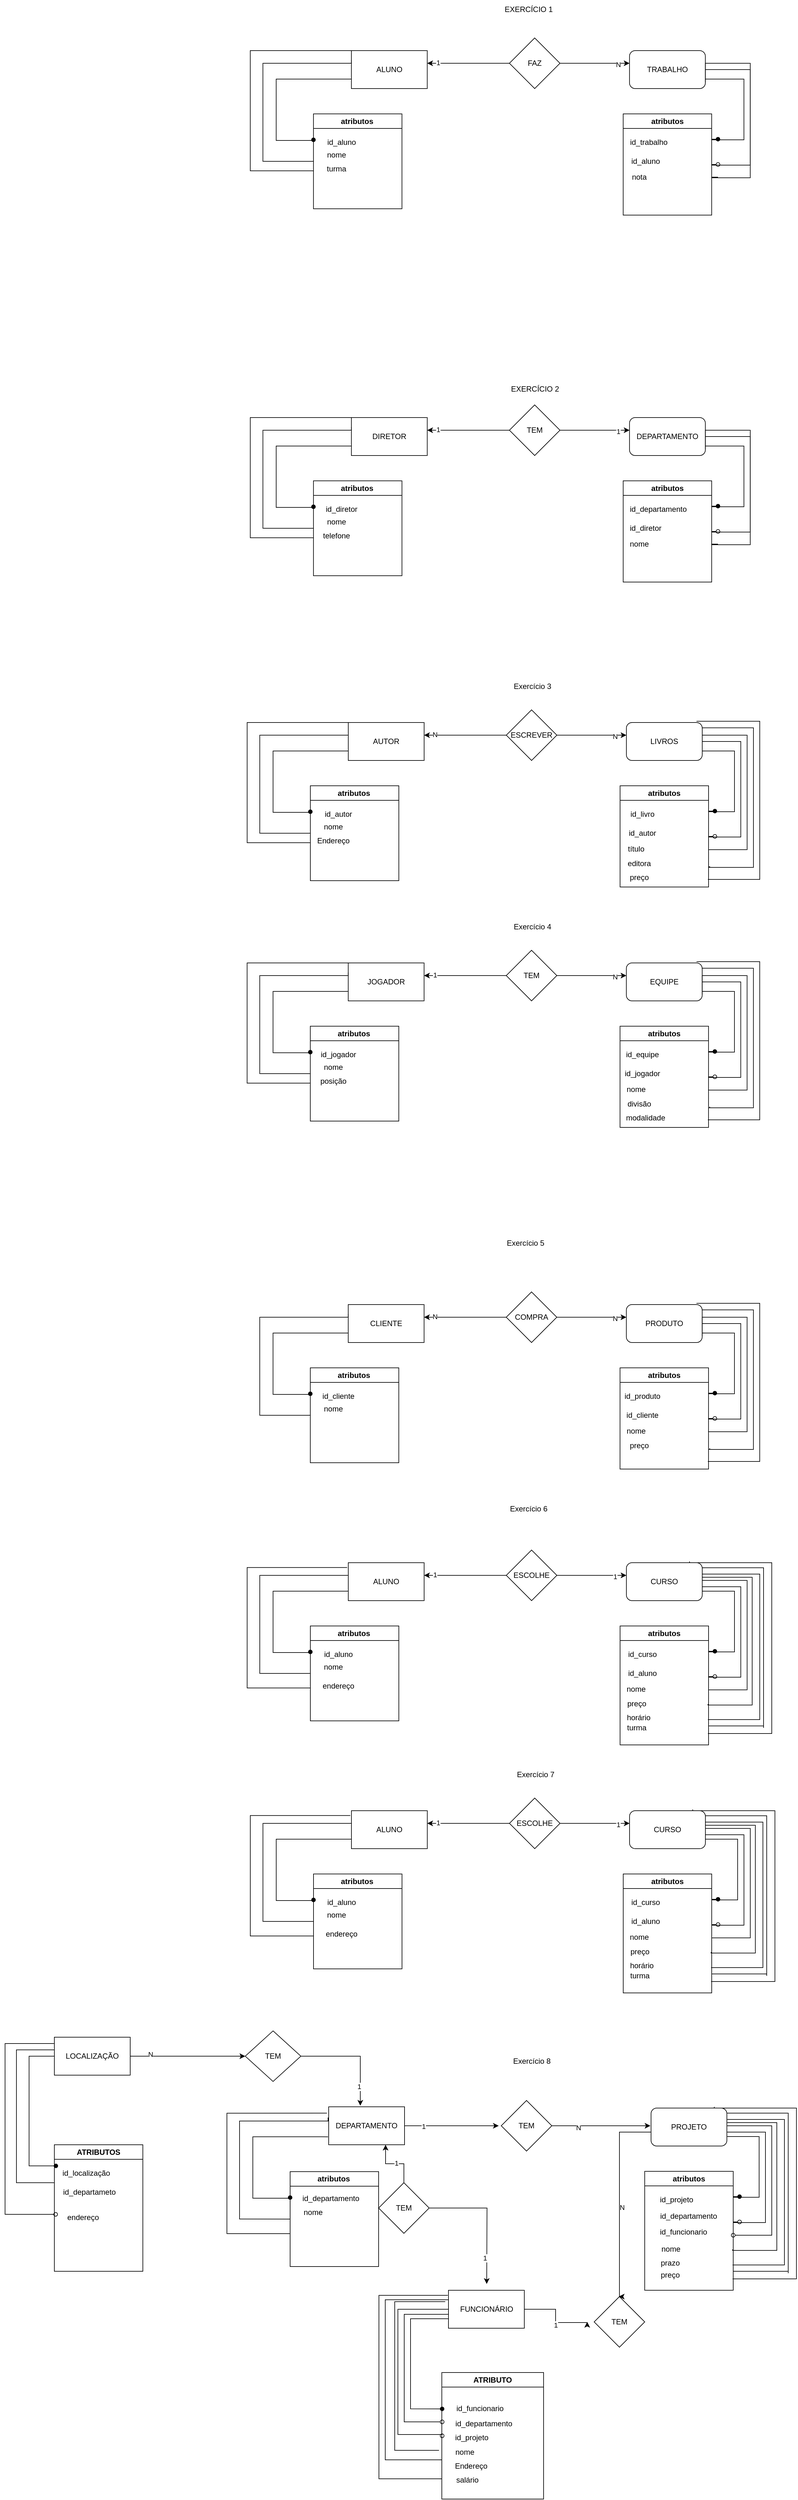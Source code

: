 <mxfile version="28.2.3">
  <diagram name="Página-1" id="O2W9hljkqkn7-3kDOKYS">
    <mxGraphModel dx="3084" dy="1972" grid="1" gridSize="10" guides="1" tooltips="1" connect="1" arrows="1" fold="1" page="1" pageScale="1" pageWidth="827" pageHeight="1169" math="0" shadow="0">
      <root>
        <mxCell id="0" />
        <mxCell id="1" parent="0" />
        <mxCell id="GVWYBPbzkeyjMvykUmka-1" value="&lt;font style=&quot;vertical-align: inherit;&quot; dir=&quot;auto&quot;&gt;&lt;font style=&quot;vertical-align: inherit;&quot; dir=&quot;auto&quot;&gt;&lt;font style=&quot;vertical-align: inherit;&quot; dir=&quot;auto&quot;&gt;&lt;font style=&quot;vertical-align: inherit;&quot; dir=&quot;auto&quot;&gt;atributos&lt;/font&gt;&lt;/font&gt;&lt;span style=&quot;white-space: pre;&quot;&gt;&#x9;&lt;/span&gt;&lt;/font&gt;&lt;/font&gt;" style="swimlane;whiteSpace=wrap;html=1;" vertex="1" parent="1">
          <mxGeometry x="-350.07" y="-140" width="140" height="150" as="geometry" />
        </mxCell>
        <mxCell id="GVWYBPbzkeyjMvykUmka-2" value="&lt;font style=&quot;vertical-align: inherit;&quot; dir=&quot;auto&quot;&gt;&lt;font style=&quot;vertical-align: inherit;&quot; dir=&quot;auto&quot;&gt;&lt;font style=&quot;vertical-align: inherit;&quot; dir=&quot;auto&quot;&gt;&lt;font style=&quot;vertical-align: inherit;&quot; dir=&quot;auto&quot;&gt;nome&lt;/font&gt;&lt;/font&gt;&lt;/font&gt;&lt;/font&gt;" style="text;html=1;align=center;verticalAlign=middle;resizable=0;points=[];autosize=1;strokeColor=none;fillColor=none;" vertex="1" parent="GVWYBPbzkeyjMvykUmka-1">
          <mxGeometry x="11" y="50" width="50" height="30" as="geometry" />
        </mxCell>
        <mxCell id="GVWYBPbzkeyjMvykUmka-3" value="&lt;font style=&quot;vertical-align: inherit;&quot; dir=&quot;auto&quot;&gt;&lt;font style=&quot;vertical-align: inherit;&quot; dir=&quot;auto&quot;&gt;&lt;font style=&quot;vertical-align: inherit;&quot; dir=&quot;auto&quot;&gt;&lt;font style=&quot;vertical-align: inherit;&quot; dir=&quot;auto&quot;&gt;id_aluno&lt;/font&gt;&lt;/font&gt;&lt;/font&gt;&lt;/font&gt;" style="text;html=1;align=center;verticalAlign=middle;resizable=0;points=[];autosize=1;strokeColor=none;fillColor=none;" vertex="1" parent="GVWYBPbzkeyjMvykUmka-1">
          <mxGeometry x="9" y="30" width="70" height="30" as="geometry" />
        </mxCell>
        <mxCell id="GVWYBPbzkeyjMvykUmka-4" value="&lt;font style=&quot;vertical-align: inherit;&quot; dir=&quot;auto&quot;&gt;&lt;font style=&quot;vertical-align: inherit;&quot; dir=&quot;auto&quot;&gt;turma&lt;/font&gt;&lt;/font&gt;" style="text;html=1;align=center;verticalAlign=middle;resizable=0;points=[];autosize=1;strokeColor=none;fillColor=none;" vertex="1" parent="GVWYBPbzkeyjMvykUmka-1">
          <mxGeometry x="11" y="72" width="50" height="30" as="geometry" />
        </mxCell>
        <mxCell id="GVWYBPbzkeyjMvykUmka-5" value="&lt;font style=&quot;vertical-align: inherit;&quot; dir=&quot;auto&quot;&gt;&lt;font style=&quot;vertical-align: inherit;&quot; dir=&quot;auto&quot;&gt;&lt;font style=&quot;vertical-align: inherit;&quot; dir=&quot;auto&quot;&gt;&lt;font style=&quot;vertical-align: inherit;&quot; dir=&quot;auto&quot;&gt;atributos&lt;/font&gt;&lt;/font&gt;&lt;/font&gt;&lt;/font&gt;" style="swimlane;whiteSpace=wrap;html=1;" vertex="1" parent="1">
          <mxGeometry x="139.93" y="-140" width="140" height="160" as="geometry" />
        </mxCell>
        <mxCell id="GVWYBPbzkeyjMvykUmka-6" value="&lt;font style=&quot;vertical-align: inherit;&quot; dir=&quot;auto&quot;&gt;&lt;font style=&quot;vertical-align: inherit;&quot; dir=&quot;auto&quot;&gt;id_trabalho&lt;/font&gt;&lt;/font&gt;" style="text;html=1;align=center;verticalAlign=middle;resizable=0;points=[];autosize=1;strokeColor=none;fillColor=none;" vertex="1" parent="GVWYBPbzkeyjMvykUmka-5">
          <mxGeometry y="30" width="80" height="30" as="geometry" />
        </mxCell>
        <mxCell id="GVWYBPbzkeyjMvykUmka-7" value="&lt;font style=&quot;vertical-align: inherit;&quot; dir=&quot;auto&quot;&gt;&lt;font style=&quot;vertical-align: inherit;&quot; dir=&quot;auto&quot;&gt;id_aluno&lt;/font&gt;&lt;/font&gt;" style="text;html=1;align=center;verticalAlign=middle;resizable=0;points=[];autosize=1;strokeColor=none;fillColor=none;" vertex="1" parent="GVWYBPbzkeyjMvykUmka-5">
          <mxGeometry y="60" width="70" height="30" as="geometry" />
        </mxCell>
        <mxCell id="GVWYBPbzkeyjMvykUmka-8" value="&lt;font style=&quot;vertical-align: inherit;&quot; dir=&quot;auto&quot;&gt;&lt;font style=&quot;vertical-align: inherit;&quot; dir=&quot;auto&quot;&gt;nota&lt;/font&gt;&lt;/font&gt;" style="text;html=1;align=center;verticalAlign=middle;resizable=0;points=[];autosize=1;strokeColor=none;fillColor=none;" vertex="1" parent="GVWYBPbzkeyjMvykUmka-5">
          <mxGeometry y="85" width="50" height="30" as="geometry" />
        </mxCell>
        <mxCell id="GVWYBPbzkeyjMvykUmka-9" style="edgeStyle=orthogonalEdgeStyle;rounded=0;orthogonalLoop=1;jettySize=auto;html=1;" edge="1" parent="1" source="GVWYBPbzkeyjMvykUmka-13">
          <mxGeometry relative="1" as="geometry">
            <mxPoint x="-170.07" y="-220" as="targetPoint" />
          </mxGeometry>
        </mxCell>
        <mxCell id="GVWYBPbzkeyjMvykUmka-10" value="&lt;font style=&quot;vertical-align: inherit;&quot; dir=&quot;auto&quot;&gt;&lt;font style=&quot;vertical-align: inherit;&quot; dir=&quot;auto&quot;&gt;1&lt;/font&gt;&lt;/font&gt;" style="edgeLabel;html=1;align=center;verticalAlign=middle;resizable=0;points=[];" vertex="1" connectable="0" parent="GVWYBPbzkeyjMvykUmka-9">
          <mxGeometry x="0.723" y="-1" relative="1" as="geometry">
            <mxPoint x="-1" as="offset" />
          </mxGeometry>
        </mxCell>
        <mxCell id="GVWYBPbzkeyjMvykUmka-11" style="edgeStyle=orthogonalEdgeStyle;rounded=0;orthogonalLoop=1;jettySize=auto;html=1;exitX=1;exitY=0.5;exitDx=0;exitDy=0;" edge="1" parent="1" source="GVWYBPbzkeyjMvykUmka-13">
          <mxGeometry relative="1" as="geometry">
            <mxPoint x="149.93" y="-220" as="targetPoint" />
          </mxGeometry>
        </mxCell>
        <mxCell id="GVWYBPbzkeyjMvykUmka-12" value="&lt;font style=&quot;vertical-align: inherit;&quot; dir=&quot;auto&quot;&gt;&lt;font style=&quot;vertical-align: inherit;&quot; dir=&quot;auto&quot;&gt;N&lt;/font&gt;&lt;/font&gt;" style="edgeLabel;html=1;align=center;verticalAlign=middle;resizable=0;points=[];" vertex="1" connectable="0" parent="GVWYBPbzkeyjMvykUmka-11">
          <mxGeometry x="0.667" y="-2" relative="1" as="geometry">
            <mxPoint as="offset" />
          </mxGeometry>
        </mxCell>
        <mxCell id="GVWYBPbzkeyjMvykUmka-13" value="&lt;font style=&quot;vertical-align: inherit;&quot; dir=&quot;auto&quot;&gt;&lt;font style=&quot;vertical-align: inherit;&quot; dir=&quot;auto&quot;&gt;FAZ&lt;/font&gt;&lt;/font&gt;" style="rhombus;whiteSpace=wrap;html=1;" vertex="1" parent="1">
          <mxGeometry x="-40.07" y="-260" width="80" height="80" as="geometry" />
        </mxCell>
        <mxCell id="GVWYBPbzkeyjMvykUmka-14" value="&lt;font style=&quot;vertical-align: inherit;&quot; dir=&quot;auto&quot;&gt;&lt;font style=&quot;vertical-align: inherit;&quot; dir=&quot;auto&quot;&gt;&lt;font style=&quot;vertical-align: inherit;&quot; dir=&quot;auto&quot;&gt;&lt;font style=&quot;vertical-align: inherit;&quot; dir=&quot;auto&quot;&gt;ALUNO&lt;/font&gt;&lt;/font&gt;&lt;/font&gt;&lt;/font&gt;" style="rounded=0;whiteSpace=wrap;html=1;" vertex="1" parent="1">
          <mxGeometry x="-290.07" y="-240" width="120" height="60" as="geometry" />
        </mxCell>
        <mxCell id="GVWYBPbzkeyjMvykUmka-15" value="&lt;font style=&quot;vertical-align: inherit;&quot; dir=&quot;auto&quot;&gt;&lt;font style=&quot;vertical-align: inherit;&quot; dir=&quot;auto&quot;&gt;TRABALHO&lt;/font&gt;&lt;/font&gt;" style="rounded=1;whiteSpace=wrap;html=1;" vertex="1" parent="1">
          <mxGeometry x="149.93" y="-240" width="120" height="60" as="geometry" />
        </mxCell>
        <mxCell id="GVWYBPbzkeyjMvykUmka-16" value="" style="endArrow=none;html=1;rounded=0;edgeStyle=orthogonalEdgeStyle;entryX=0;entryY=0.75;entryDx=0;entryDy=0;startArrow=oval;startFill=1;" edge="1" parent="1" target="GVWYBPbzkeyjMvykUmka-14">
          <mxGeometry width="50" height="50" relative="1" as="geometry">
            <mxPoint x="-350.07" y="-99" as="sourcePoint" />
            <mxPoint x="-410.07" y="-200" as="targetPoint" />
            <Array as="points">
              <mxPoint x="-350.07" y="-98" />
              <mxPoint x="-409.07" y="-98" />
              <mxPoint x="-409.07" y="-195" />
            </Array>
          </mxGeometry>
        </mxCell>
        <mxCell id="GVWYBPbzkeyjMvykUmka-17" value="" style="endArrow=none;html=1;rounded=0;edgeStyle=orthogonalEdgeStyle;startArrow=oval;startFill=0;" edge="1" parent="1" target="GVWYBPbzkeyjMvykUmka-15">
          <mxGeometry width="50" height="50" relative="1" as="geometry">
            <mxPoint x="289.93" y="-60" as="sourcePoint" />
            <mxPoint x="329.93" y="-220" as="targetPoint" />
            <Array as="points">
              <mxPoint x="279.93" y="-60" />
              <mxPoint x="279.93" y="-59" />
              <mxPoint x="340.93" y="-59" />
              <mxPoint x="340.93" y="-210" />
            </Array>
          </mxGeometry>
        </mxCell>
        <mxCell id="GVWYBPbzkeyjMvykUmka-18" value="" style="endArrow=none;html=1;rounded=0;startArrow=oval;startFill=1;edgeStyle=orthogonalEdgeStyle;entryX=1;entryY=0.75;entryDx=0;entryDy=0;" edge="1" parent="1" target="GVWYBPbzkeyjMvykUmka-15">
          <mxGeometry width="50" height="50" relative="1" as="geometry">
            <mxPoint x="289.93" y="-100" as="sourcePoint" />
            <mxPoint x="309.93" y="-190" as="targetPoint" />
            <Array as="points">
              <mxPoint x="279.93" y="-100" />
              <mxPoint x="279.93" y="-99" />
              <mxPoint x="330.93" y="-99" />
              <mxPoint x="330.93" y="-195" />
            </Array>
          </mxGeometry>
        </mxCell>
        <mxCell id="GVWYBPbzkeyjMvykUmka-19" value="" style="endArrow=none;html=1;rounded=0;edgeStyle=orthogonalEdgeStyle;entryX=0;entryY=0;entryDx=0;entryDy=0;startArrow=none;startFill=0;" edge="1" parent="1" target="GVWYBPbzkeyjMvykUmka-14">
          <mxGeometry width="50" height="50" relative="1" as="geometry">
            <mxPoint x="-350.07" y="-50" as="sourcePoint" />
            <mxPoint x="-451.07" y="-250" as="targetPoint" />
            <Array as="points">
              <mxPoint x="-450.07" y="-50" />
              <mxPoint x="-450.07" y="-240" />
            </Array>
          </mxGeometry>
        </mxCell>
        <mxCell id="GVWYBPbzkeyjMvykUmka-20" value="" style="endArrow=none;html=1;rounded=0;edgeStyle=orthogonalEdgeStyle;entryX=0;entryY=0.25;entryDx=0;entryDy=0;startArrow=none;startFill=0;exitX=0;exitY=0.5;exitDx=0;exitDy=0;" edge="1" parent="1" source="GVWYBPbzkeyjMvykUmka-1" target="GVWYBPbzkeyjMvykUmka-14">
          <mxGeometry width="50" height="50" relative="1" as="geometry">
            <mxPoint x="-460.07" y="-70" as="sourcePoint" />
            <mxPoint x="-410.07" y="-220" as="targetPoint" />
            <Array as="points">
              <mxPoint x="-430.07" y="-65" />
              <mxPoint x="-430.07" y="-220" />
              <mxPoint x="-290.07" y="-220" />
            </Array>
          </mxGeometry>
        </mxCell>
        <mxCell id="GVWYBPbzkeyjMvykUmka-21" value="" style="endArrow=none;html=1;rounded=0;edgeStyle=orthogonalEdgeStyle;startArrow=none;startFill=0;" edge="1" parent="1">
          <mxGeometry width="50" height="50" relative="1" as="geometry">
            <mxPoint x="289.93" y="-40" as="sourcePoint" />
            <mxPoint x="269.93" y="-190" as="targetPoint" />
            <Array as="points">
              <mxPoint x="279.93" y="-40" />
              <mxPoint x="279.93" y="-39" />
              <mxPoint x="340.93" y="-39" />
              <mxPoint x="340.93" y="-220" />
              <mxPoint x="269.93" y="-220" />
            </Array>
          </mxGeometry>
        </mxCell>
        <mxCell id="GVWYBPbzkeyjMvykUmka-22" value="EXERCÍCIO 1" style="text;html=1;align=center;verticalAlign=middle;resizable=0;points=[];autosize=1;strokeColor=none;fillColor=none;" vertex="1" parent="1">
          <mxGeometry x="-60.07" y="-320" width="100" height="30" as="geometry" />
        </mxCell>
        <mxCell id="GVWYBPbzkeyjMvykUmka-23" value="EXERCÍCIO 2" style="text;html=1;align=center;verticalAlign=middle;resizable=0;points=[];autosize=1;strokeColor=none;fillColor=none;" vertex="1" parent="1">
          <mxGeometry x="-50.07" y="280" width="100" height="30" as="geometry" />
        </mxCell>
        <mxCell id="GVWYBPbzkeyjMvykUmka-24" value="&lt;font style=&quot;vertical-align: inherit;&quot; dir=&quot;auto&quot;&gt;&lt;font style=&quot;vertical-align: inherit;&quot; dir=&quot;auto&quot;&gt;&lt;font style=&quot;vertical-align: inherit;&quot; dir=&quot;auto&quot;&gt;&lt;font style=&quot;vertical-align: inherit;&quot; dir=&quot;auto&quot;&gt;atributos&lt;/font&gt;&lt;/font&gt;&lt;span style=&quot;white-space: pre;&quot;&gt;&#x9;&lt;/span&gt;&lt;/font&gt;&lt;/font&gt;" style="swimlane;whiteSpace=wrap;html=1;" vertex="1" parent="1">
          <mxGeometry x="-350.07" y="440" width="140" height="150" as="geometry" />
        </mxCell>
        <mxCell id="GVWYBPbzkeyjMvykUmka-25" value="&lt;font style=&quot;vertical-align: inherit;&quot; dir=&quot;auto&quot;&gt;&lt;font style=&quot;vertical-align: inherit;&quot; dir=&quot;auto&quot;&gt;&lt;font style=&quot;vertical-align: inherit;&quot; dir=&quot;auto&quot;&gt;&lt;font style=&quot;vertical-align: inherit;&quot; dir=&quot;auto&quot;&gt;nome&lt;/font&gt;&lt;/font&gt;&lt;/font&gt;&lt;/font&gt;" style="text;html=1;align=center;verticalAlign=middle;resizable=0;points=[];autosize=1;strokeColor=none;fillColor=none;" vertex="1" parent="GVWYBPbzkeyjMvykUmka-24">
          <mxGeometry x="11" y="50" width="50" height="30" as="geometry" />
        </mxCell>
        <mxCell id="GVWYBPbzkeyjMvykUmka-26" value="id_diretor" style="text;html=1;align=center;verticalAlign=middle;resizable=0;points=[];autosize=1;strokeColor=none;fillColor=none;" vertex="1" parent="GVWYBPbzkeyjMvykUmka-24">
          <mxGeometry x="9" y="30" width="70" height="30" as="geometry" />
        </mxCell>
        <mxCell id="GVWYBPbzkeyjMvykUmka-27" value="&lt;font style=&quot;vertical-align: inherit;&quot; dir=&quot;auto&quot;&gt;&lt;font style=&quot;vertical-align: inherit;&quot; dir=&quot;auto&quot;&gt;telefone&lt;/font&gt;&lt;/font&gt;" style="text;html=1;align=center;verticalAlign=middle;resizable=0;points=[];autosize=1;strokeColor=none;fillColor=none;" vertex="1" parent="GVWYBPbzkeyjMvykUmka-24">
          <mxGeometry x="1" y="72" width="70" height="30" as="geometry" />
        </mxCell>
        <mxCell id="GVWYBPbzkeyjMvykUmka-28" value="&lt;font style=&quot;vertical-align: inherit;&quot; dir=&quot;auto&quot;&gt;&lt;font style=&quot;vertical-align: inherit;&quot; dir=&quot;auto&quot;&gt;&lt;font style=&quot;vertical-align: inherit;&quot; dir=&quot;auto&quot;&gt;&lt;font style=&quot;vertical-align: inherit;&quot; dir=&quot;auto&quot;&gt;atributos&lt;/font&gt;&lt;/font&gt;&lt;/font&gt;&lt;/font&gt;" style="swimlane;whiteSpace=wrap;html=1;" vertex="1" parent="1">
          <mxGeometry x="139.93" y="440" width="140" height="160" as="geometry" />
        </mxCell>
        <mxCell id="GVWYBPbzkeyjMvykUmka-29" value="&lt;font style=&quot;vertical-align: inherit;&quot; dir=&quot;auto&quot;&gt;&lt;font style=&quot;vertical-align: inherit;&quot; dir=&quot;auto&quot;&gt;id_departamento&lt;/font&gt;&lt;/font&gt;" style="text;html=1;align=center;verticalAlign=middle;resizable=0;points=[];autosize=1;strokeColor=none;fillColor=none;" vertex="1" parent="GVWYBPbzkeyjMvykUmka-28">
          <mxGeometry y="30" width="110" height="30" as="geometry" />
        </mxCell>
        <mxCell id="GVWYBPbzkeyjMvykUmka-30" value="&lt;font style=&quot;vertical-align: inherit;&quot; dir=&quot;auto&quot;&gt;&lt;font style=&quot;vertical-align: inherit;&quot; dir=&quot;auto&quot;&gt;id_diretor&lt;/font&gt;&lt;/font&gt;" style="text;html=1;align=center;verticalAlign=middle;resizable=0;points=[];autosize=1;strokeColor=none;fillColor=none;" vertex="1" parent="GVWYBPbzkeyjMvykUmka-28">
          <mxGeometry y="60" width="70" height="30" as="geometry" />
        </mxCell>
        <mxCell id="GVWYBPbzkeyjMvykUmka-31" value="&lt;font style=&quot;vertical-align: inherit;&quot; dir=&quot;auto&quot;&gt;&lt;font style=&quot;vertical-align: inherit;&quot; dir=&quot;auto&quot;&gt;nome&lt;/font&gt;&lt;/font&gt;" style="text;html=1;align=center;verticalAlign=middle;resizable=0;points=[];autosize=1;strokeColor=none;fillColor=none;" vertex="1" parent="GVWYBPbzkeyjMvykUmka-28">
          <mxGeometry y="85" width="50" height="30" as="geometry" />
        </mxCell>
        <mxCell id="GVWYBPbzkeyjMvykUmka-32" style="edgeStyle=orthogonalEdgeStyle;rounded=0;orthogonalLoop=1;jettySize=auto;html=1;" edge="1" parent="1" source="GVWYBPbzkeyjMvykUmka-36">
          <mxGeometry relative="1" as="geometry">
            <mxPoint x="-170.07" y="360" as="targetPoint" />
          </mxGeometry>
        </mxCell>
        <mxCell id="GVWYBPbzkeyjMvykUmka-33" value="&lt;font style=&quot;vertical-align: inherit;&quot; dir=&quot;auto&quot;&gt;&lt;font style=&quot;vertical-align: inherit;&quot; dir=&quot;auto&quot;&gt;1&lt;/font&gt;&lt;/font&gt;" style="edgeLabel;html=1;align=center;verticalAlign=middle;resizable=0;points=[];" vertex="1" connectable="0" parent="GVWYBPbzkeyjMvykUmka-32">
          <mxGeometry x="0.723" y="-1" relative="1" as="geometry">
            <mxPoint x="-1" as="offset" />
          </mxGeometry>
        </mxCell>
        <mxCell id="GVWYBPbzkeyjMvykUmka-34" style="edgeStyle=orthogonalEdgeStyle;rounded=0;orthogonalLoop=1;jettySize=auto;html=1;exitX=1;exitY=0.5;exitDx=0;exitDy=0;" edge="1" parent="1" source="GVWYBPbzkeyjMvykUmka-36">
          <mxGeometry relative="1" as="geometry">
            <mxPoint x="149.93" y="360" as="targetPoint" />
          </mxGeometry>
        </mxCell>
        <mxCell id="GVWYBPbzkeyjMvykUmka-35" value="1" style="edgeLabel;html=1;align=center;verticalAlign=middle;resizable=0;points=[];" vertex="1" connectable="0" parent="GVWYBPbzkeyjMvykUmka-34">
          <mxGeometry x="0.667" y="-2" relative="1" as="geometry">
            <mxPoint as="offset" />
          </mxGeometry>
        </mxCell>
        <mxCell id="GVWYBPbzkeyjMvykUmka-36" value="&lt;font style=&quot;vertical-align: inherit;&quot; dir=&quot;auto&quot;&gt;&lt;font style=&quot;vertical-align: inherit;&quot; dir=&quot;auto&quot;&gt;TEM&lt;/font&gt;&lt;/font&gt;" style="rhombus;whiteSpace=wrap;html=1;" vertex="1" parent="1">
          <mxGeometry x="-40.07" y="320" width="80" height="80" as="geometry" />
        </mxCell>
        <mxCell id="GVWYBPbzkeyjMvykUmka-37" value="&lt;font style=&quot;vertical-align: inherit;&quot; dir=&quot;auto&quot;&gt;&lt;font style=&quot;vertical-align: inherit;&quot; dir=&quot;auto&quot;&gt;&lt;font style=&quot;vertical-align: inherit;&quot; dir=&quot;auto&quot;&gt;&lt;font style=&quot;vertical-align: inherit;&quot; dir=&quot;auto&quot;&gt;DIRETOR&lt;/font&gt;&lt;/font&gt;&lt;/font&gt;&lt;/font&gt;" style="rounded=0;whiteSpace=wrap;html=1;" vertex="1" parent="1">
          <mxGeometry x="-290.07" y="340" width="120" height="60" as="geometry" />
        </mxCell>
        <mxCell id="GVWYBPbzkeyjMvykUmka-38" value="&lt;font style=&quot;vertical-align: inherit;&quot; dir=&quot;auto&quot;&gt;&lt;font style=&quot;vertical-align: inherit;&quot; dir=&quot;auto&quot;&gt;DEPARTAMENTO&lt;/font&gt;&lt;/font&gt;" style="rounded=1;whiteSpace=wrap;html=1;" vertex="1" parent="1">
          <mxGeometry x="149.93" y="340" width="120" height="60" as="geometry" />
        </mxCell>
        <mxCell id="GVWYBPbzkeyjMvykUmka-39" value="" style="endArrow=none;html=1;rounded=0;edgeStyle=orthogonalEdgeStyle;entryX=0;entryY=0.75;entryDx=0;entryDy=0;startArrow=oval;startFill=1;" edge="1" parent="1" target="GVWYBPbzkeyjMvykUmka-37">
          <mxGeometry width="50" height="50" relative="1" as="geometry">
            <mxPoint x="-350.07" y="481" as="sourcePoint" />
            <mxPoint x="-410.07" y="380" as="targetPoint" />
            <Array as="points">
              <mxPoint x="-350.07" y="482" />
              <mxPoint x="-409.07" y="482" />
              <mxPoint x="-409.07" y="385" />
            </Array>
          </mxGeometry>
        </mxCell>
        <mxCell id="GVWYBPbzkeyjMvykUmka-40" value="" style="endArrow=none;html=1;rounded=0;edgeStyle=orthogonalEdgeStyle;startArrow=oval;startFill=0;" edge="1" parent="1" target="GVWYBPbzkeyjMvykUmka-38">
          <mxGeometry width="50" height="50" relative="1" as="geometry">
            <mxPoint x="289.93" y="520" as="sourcePoint" />
            <mxPoint x="329.93" y="360" as="targetPoint" />
            <Array as="points">
              <mxPoint x="279.93" y="520" />
              <mxPoint x="279.93" y="521" />
              <mxPoint x="340.93" y="521" />
              <mxPoint x="340.93" y="370" />
            </Array>
          </mxGeometry>
        </mxCell>
        <mxCell id="GVWYBPbzkeyjMvykUmka-41" value="" style="endArrow=none;html=1;rounded=0;startArrow=oval;startFill=1;edgeStyle=orthogonalEdgeStyle;entryX=1;entryY=0.75;entryDx=0;entryDy=0;" edge="1" parent="1" target="GVWYBPbzkeyjMvykUmka-38">
          <mxGeometry width="50" height="50" relative="1" as="geometry">
            <mxPoint x="289.93" y="480" as="sourcePoint" />
            <mxPoint x="309.93" y="390" as="targetPoint" />
            <Array as="points">
              <mxPoint x="279.93" y="480" />
              <mxPoint x="279.93" y="481" />
              <mxPoint x="330.93" y="481" />
              <mxPoint x="330.93" y="385" />
            </Array>
          </mxGeometry>
        </mxCell>
        <mxCell id="GVWYBPbzkeyjMvykUmka-42" value="" style="endArrow=none;html=1;rounded=0;edgeStyle=orthogonalEdgeStyle;entryX=0;entryY=0;entryDx=0;entryDy=0;startArrow=none;startFill=0;" edge="1" parent="1" target="GVWYBPbzkeyjMvykUmka-37">
          <mxGeometry width="50" height="50" relative="1" as="geometry">
            <mxPoint x="-350.07" y="530" as="sourcePoint" />
            <mxPoint x="-451.07" y="330" as="targetPoint" />
            <Array as="points">
              <mxPoint x="-450.07" y="530" />
              <mxPoint x="-450.07" y="340" />
            </Array>
          </mxGeometry>
        </mxCell>
        <mxCell id="GVWYBPbzkeyjMvykUmka-43" value="" style="endArrow=none;html=1;rounded=0;edgeStyle=orthogonalEdgeStyle;entryX=0;entryY=0.25;entryDx=0;entryDy=0;startArrow=none;startFill=0;exitX=0;exitY=0.5;exitDx=0;exitDy=0;" edge="1" parent="1" source="GVWYBPbzkeyjMvykUmka-24" target="GVWYBPbzkeyjMvykUmka-37">
          <mxGeometry width="50" height="50" relative="1" as="geometry">
            <mxPoint x="-460.07" y="510" as="sourcePoint" />
            <mxPoint x="-410.07" y="360" as="targetPoint" />
            <Array as="points">
              <mxPoint x="-430.07" y="515" />
              <mxPoint x="-430.07" y="360" />
              <mxPoint x="-290.07" y="360" />
            </Array>
          </mxGeometry>
        </mxCell>
        <mxCell id="GVWYBPbzkeyjMvykUmka-44" value="" style="endArrow=none;html=1;rounded=0;edgeStyle=orthogonalEdgeStyle;startArrow=none;startFill=0;" edge="1" parent="1">
          <mxGeometry width="50" height="50" relative="1" as="geometry">
            <mxPoint x="289.93" y="540" as="sourcePoint" />
            <mxPoint x="269.93" y="390" as="targetPoint" />
            <Array as="points">
              <mxPoint x="279.93" y="540" />
              <mxPoint x="279.93" y="541" />
              <mxPoint x="340.93" y="541" />
              <mxPoint x="340.93" y="360" />
              <mxPoint x="269.93" y="360" />
            </Array>
          </mxGeometry>
        </mxCell>
        <mxCell id="GVWYBPbzkeyjMvykUmka-45" value="Exercício 3" style="text;html=1;align=center;verticalAlign=middle;resizable=0;points=[];autosize=1;strokeColor=none;fillColor=none;" vertex="1" parent="1">
          <mxGeometry x="-44" y="750" width="80" height="30" as="geometry" />
        </mxCell>
        <mxCell id="GVWYBPbzkeyjMvykUmka-46" value="&lt;font style=&quot;vertical-align: inherit;&quot; dir=&quot;auto&quot;&gt;&lt;font style=&quot;vertical-align: inherit;&quot; dir=&quot;auto&quot;&gt;&lt;font style=&quot;vertical-align: inherit;&quot; dir=&quot;auto&quot;&gt;&lt;font style=&quot;vertical-align: inherit;&quot; dir=&quot;auto&quot;&gt;atributos&lt;/font&gt;&lt;/font&gt;&lt;span style=&quot;white-space: pre;&quot;&gt;&#x9;&lt;/span&gt;&lt;/font&gt;&lt;/font&gt;" style="swimlane;whiteSpace=wrap;html=1;" vertex="1" parent="1">
          <mxGeometry x="-355" y="922" width="140" height="150" as="geometry" />
        </mxCell>
        <mxCell id="GVWYBPbzkeyjMvykUmka-47" value="&lt;font style=&quot;vertical-align: inherit;&quot; dir=&quot;auto&quot;&gt;&lt;font style=&quot;vertical-align: inherit;&quot; dir=&quot;auto&quot;&gt;&lt;font style=&quot;vertical-align: inherit;&quot; dir=&quot;auto&quot;&gt;&lt;font style=&quot;vertical-align: inherit;&quot; dir=&quot;auto&quot;&gt;nome&lt;/font&gt;&lt;/font&gt;&lt;/font&gt;&lt;/font&gt;" style="text;html=1;align=center;verticalAlign=middle;resizable=0;points=[];autosize=1;strokeColor=none;fillColor=none;" vertex="1" parent="GVWYBPbzkeyjMvykUmka-46">
          <mxGeometry x="11" y="50" width="50" height="30" as="geometry" />
        </mxCell>
        <mxCell id="GVWYBPbzkeyjMvykUmka-48" value="id_autor" style="text;html=1;align=center;verticalAlign=middle;resizable=0;points=[];autosize=1;strokeColor=none;fillColor=none;" vertex="1" parent="GVWYBPbzkeyjMvykUmka-46">
          <mxGeometry x="9" y="30" width="70" height="30" as="geometry" />
        </mxCell>
        <mxCell id="GVWYBPbzkeyjMvykUmka-49" value="&lt;font style=&quot;vertical-align: inherit;&quot; dir=&quot;auto&quot;&gt;&lt;font style=&quot;vertical-align: inherit;&quot; dir=&quot;auto&quot;&gt;Endereço&lt;/font&gt;&lt;/font&gt;" style="text;html=1;align=center;verticalAlign=middle;resizable=0;points=[];autosize=1;strokeColor=none;fillColor=none;" vertex="1" parent="GVWYBPbzkeyjMvykUmka-46">
          <mxGeometry x="1" y="72" width="70" height="30" as="geometry" />
        </mxCell>
        <mxCell id="GVWYBPbzkeyjMvykUmka-50" value="&lt;font style=&quot;vertical-align: inherit;&quot; dir=&quot;auto&quot;&gt;&lt;font style=&quot;vertical-align: inherit;&quot; dir=&quot;auto&quot;&gt;&lt;font style=&quot;vertical-align: inherit;&quot; dir=&quot;auto&quot;&gt;&lt;font style=&quot;vertical-align: inherit;&quot; dir=&quot;auto&quot;&gt;atributos&lt;/font&gt;&lt;/font&gt;&lt;/font&gt;&lt;/font&gt;" style="swimlane;whiteSpace=wrap;html=1;" vertex="1" parent="1">
          <mxGeometry x="135" y="922" width="140" height="160" as="geometry" />
        </mxCell>
        <mxCell id="GVWYBPbzkeyjMvykUmka-51" value="&lt;font style=&quot;vertical-align: inherit;&quot; dir=&quot;auto&quot;&gt;&lt;font style=&quot;vertical-align: inherit;&quot; dir=&quot;auto&quot;&gt;id_livro&lt;/font&gt;&lt;/font&gt;" style="text;html=1;align=center;verticalAlign=middle;resizable=0;points=[];autosize=1;strokeColor=none;fillColor=none;" vertex="1" parent="GVWYBPbzkeyjMvykUmka-50">
          <mxGeometry x="5" y="30" width="60" height="30" as="geometry" />
        </mxCell>
        <mxCell id="GVWYBPbzkeyjMvykUmka-52" value="&lt;font style=&quot;vertical-align: inherit;&quot; dir=&quot;auto&quot;&gt;&lt;font style=&quot;vertical-align: inherit;&quot; dir=&quot;auto&quot;&gt;id_autor&lt;/font&gt;&lt;/font&gt;" style="text;html=1;align=center;verticalAlign=middle;resizable=0;points=[];autosize=1;strokeColor=none;fillColor=none;" vertex="1" parent="GVWYBPbzkeyjMvykUmka-50">
          <mxGeometry y="60" width="70" height="30" as="geometry" />
        </mxCell>
        <mxCell id="GVWYBPbzkeyjMvykUmka-53" value="&lt;font style=&quot;vertical-align: inherit;&quot; dir=&quot;auto&quot;&gt;&lt;font style=&quot;vertical-align: inherit;&quot; dir=&quot;auto&quot;&gt;título&lt;/font&gt;&lt;/font&gt;" style="text;html=1;align=center;verticalAlign=middle;resizable=0;points=[];autosize=1;strokeColor=none;fillColor=none;" vertex="1" parent="GVWYBPbzkeyjMvykUmka-50">
          <mxGeometry y="85" width="50" height="30" as="geometry" />
        </mxCell>
        <mxCell id="GVWYBPbzkeyjMvykUmka-54" value="editora" style="text;html=1;align=center;verticalAlign=middle;resizable=0;points=[];autosize=1;strokeColor=none;fillColor=none;" vertex="1" parent="GVWYBPbzkeyjMvykUmka-50">
          <mxGeometry y="108" width="60" height="30" as="geometry" />
        </mxCell>
        <mxCell id="GVWYBPbzkeyjMvykUmka-55" value="preço" style="text;html=1;align=center;verticalAlign=middle;resizable=0;points=[];autosize=1;strokeColor=none;fillColor=none;" vertex="1" parent="GVWYBPbzkeyjMvykUmka-50">
          <mxGeometry x="5" y="130" width="50" height="30" as="geometry" />
        </mxCell>
        <mxCell id="GVWYBPbzkeyjMvykUmka-56" style="edgeStyle=orthogonalEdgeStyle;rounded=0;orthogonalLoop=1;jettySize=auto;html=1;" edge="1" parent="1" source="GVWYBPbzkeyjMvykUmka-60">
          <mxGeometry relative="1" as="geometry">
            <mxPoint x="-175" y="842" as="targetPoint" />
          </mxGeometry>
        </mxCell>
        <mxCell id="GVWYBPbzkeyjMvykUmka-57" value="N" style="edgeLabel;html=1;align=center;verticalAlign=middle;resizable=0;points=[];" vertex="1" connectable="0" parent="GVWYBPbzkeyjMvykUmka-56">
          <mxGeometry x="0.723" y="-1" relative="1" as="geometry">
            <mxPoint x="-1" as="offset" />
          </mxGeometry>
        </mxCell>
        <mxCell id="GVWYBPbzkeyjMvykUmka-58" style="edgeStyle=orthogonalEdgeStyle;rounded=0;orthogonalLoop=1;jettySize=auto;html=1;exitX=1;exitY=0.5;exitDx=0;exitDy=0;" edge="1" parent="1" source="GVWYBPbzkeyjMvykUmka-60">
          <mxGeometry relative="1" as="geometry">
            <mxPoint x="145" y="842" as="targetPoint" />
          </mxGeometry>
        </mxCell>
        <mxCell id="GVWYBPbzkeyjMvykUmka-59" value="N" style="edgeLabel;html=1;align=center;verticalAlign=middle;resizable=0;points=[];" vertex="1" connectable="0" parent="GVWYBPbzkeyjMvykUmka-58">
          <mxGeometry x="0.667" y="-2" relative="1" as="geometry">
            <mxPoint as="offset" />
          </mxGeometry>
        </mxCell>
        <mxCell id="GVWYBPbzkeyjMvykUmka-60" value="&lt;font style=&quot;vertical-align: inherit;&quot; dir=&quot;auto&quot;&gt;&lt;font style=&quot;vertical-align: inherit;&quot; dir=&quot;auto&quot;&gt;ESCREVER&lt;/font&gt;&lt;/font&gt;" style="rhombus;whiteSpace=wrap;html=1;" vertex="1" parent="1">
          <mxGeometry x="-45" y="802" width="80" height="80" as="geometry" />
        </mxCell>
        <mxCell id="GVWYBPbzkeyjMvykUmka-61" value="&lt;font style=&quot;vertical-align: inherit;&quot; dir=&quot;auto&quot;&gt;&lt;font style=&quot;vertical-align: inherit;&quot; dir=&quot;auto&quot;&gt;&lt;font style=&quot;vertical-align: inherit;&quot; dir=&quot;auto&quot;&gt;&lt;font style=&quot;vertical-align: inherit;&quot; dir=&quot;auto&quot;&gt;AUTOR&lt;/font&gt;&lt;/font&gt;&lt;/font&gt;&lt;/font&gt;" style="rounded=0;whiteSpace=wrap;html=1;" vertex="1" parent="1">
          <mxGeometry x="-295" y="822" width="120" height="60" as="geometry" />
        </mxCell>
        <mxCell id="GVWYBPbzkeyjMvykUmka-62" value="&lt;font style=&quot;vertical-align: inherit;&quot; dir=&quot;auto&quot;&gt;&lt;font style=&quot;vertical-align: inherit;&quot; dir=&quot;auto&quot;&gt;LIVROS&lt;/font&gt;&lt;/font&gt;" style="rounded=1;whiteSpace=wrap;html=1;" vertex="1" parent="1">
          <mxGeometry x="145" y="822" width="120" height="60" as="geometry" />
        </mxCell>
        <mxCell id="GVWYBPbzkeyjMvykUmka-63" value="" style="endArrow=none;html=1;rounded=0;edgeStyle=orthogonalEdgeStyle;entryX=0;entryY=0.75;entryDx=0;entryDy=0;startArrow=oval;startFill=1;" edge="1" parent="1" target="GVWYBPbzkeyjMvykUmka-61">
          <mxGeometry width="50" height="50" relative="1" as="geometry">
            <mxPoint x="-355" y="963" as="sourcePoint" />
            <mxPoint x="-415" y="862" as="targetPoint" />
            <Array as="points">
              <mxPoint x="-355" y="964" />
              <mxPoint x="-414" y="964" />
              <mxPoint x="-414" y="867" />
            </Array>
          </mxGeometry>
        </mxCell>
        <mxCell id="GVWYBPbzkeyjMvykUmka-64" value="" style="endArrow=none;html=1;rounded=0;edgeStyle=orthogonalEdgeStyle;startArrow=oval;startFill=0;" edge="1" parent="1" target="GVWYBPbzkeyjMvykUmka-62">
          <mxGeometry width="50" height="50" relative="1" as="geometry">
            <mxPoint x="285" y="1002" as="sourcePoint" />
            <mxPoint x="325" y="842" as="targetPoint" />
            <Array as="points">
              <mxPoint x="275" y="1002" />
              <mxPoint x="275" y="1003" />
              <mxPoint x="326" y="1003" />
              <mxPoint x="326" y="852" />
            </Array>
          </mxGeometry>
        </mxCell>
        <mxCell id="GVWYBPbzkeyjMvykUmka-65" value="" style="endArrow=none;html=1;rounded=0;startArrow=oval;startFill=1;edgeStyle=orthogonalEdgeStyle;entryX=1;entryY=0.75;entryDx=0;entryDy=0;" edge="1" parent="1" target="GVWYBPbzkeyjMvykUmka-62">
          <mxGeometry width="50" height="50" relative="1" as="geometry">
            <mxPoint x="285" y="962" as="sourcePoint" />
            <mxPoint x="305" y="872" as="targetPoint" />
            <Array as="points">
              <mxPoint x="275" y="962" />
              <mxPoint x="275" y="963" />
              <mxPoint x="316" y="963" />
              <mxPoint x="316" y="867" />
            </Array>
          </mxGeometry>
        </mxCell>
        <mxCell id="GVWYBPbzkeyjMvykUmka-66" value="" style="endArrow=none;html=1;rounded=0;edgeStyle=orthogonalEdgeStyle;entryX=0;entryY=0;entryDx=0;entryDy=0;startArrow=none;startFill=0;" edge="1" parent="1" target="GVWYBPbzkeyjMvykUmka-61">
          <mxGeometry width="50" height="50" relative="1" as="geometry">
            <mxPoint x="-355" y="1012" as="sourcePoint" />
            <mxPoint x="-456" y="812" as="targetPoint" />
            <Array as="points">
              <mxPoint x="-455" y="1012" />
              <mxPoint x="-455" y="822" />
            </Array>
          </mxGeometry>
        </mxCell>
        <mxCell id="GVWYBPbzkeyjMvykUmka-67" value="" style="endArrow=none;html=1;rounded=0;edgeStyle=orthogonalEdgeStyle;entryX=0;entryY=0.25;entryDx=0;entryDy=0;startArrow=none;startFill=0;exitX=0;exitY=0.5;exitDx=0;exitDy=0;" edge="1" parent="1" source="GVWYBPbzkeyjMvykUmka-46" target="GVWYBPbzkeyjMvykUmka-61">
          <mxGeometry width="50" height="50" relative="1" as="geometry">
            <mxPoint x="-465" y="992" as="sourcePoint" />
            <mxPoint x="-415" y="842" as="targetPoint" />
            <Array as="points">
              <mxPoint x="-435" y="997" />
              <mxPoint x="-435" y="842" />
              <mxPoint x="-295" y="842" />
            </Array>
          </mxGeometry>
        </mxCell>
        <mxCell id="GVWYBPbzkeyjMvykUmka-68" value="" style="endArrow=none;html=1;rounded=0;edgeStyle=orthogonalEdgeStyle;startArrow=none;startFill=0;" edge="1" parent="1">
          <mxGeometry width="50" height="50" relative="1" as="geometry">
            <mxPoint x="275" y="1023" as="sourcePoint" />
            <mxPoint x="265" y="872" as="targetPoint" />
            <Array as="points">
              <mxPoint x="275" y="1022" />
              <mxPoint x="275" y="1023" />
              <mxPoint x="336" y="1023" />
              <mxPoint x="336" y="842" />
              <mxPoint x="265" y="842" />
            </Array>
          </mxGeometry>
        </mxCell>
        <mxCell id="GVWYBPbzkeyjMvykUmka-69" value="" style="endArrow=none;html=1;rounded=0;edgeStyle=orthogonalEdgeStyle;startArrow=none;startFill=0;entryX=0.97;entryY=0.14;entryDx=0;entryDy=0;entryPerimeter=0;" edge="1" parent="1">
          <mxGeometry width="50" height="50" relative="1" as="geometry">
            <mxPoint x="277" y="1051" as="sourcePoint" />
            <mxPoint x="264.4" y="830.4" as="targetPoint" />
            <Array as="points">
              <mxPoint x="277" y="1050" />
              <mxPoint x="276" y="1050" />
              <mxPoint x="276" y="1051" />
              <mxPoint x="346" y="1051" />
              <mxPoint x="346" y="830" />
            </Array>
          </mxGeometry>
        </mxCell>
        <mxCell id="GVWYBPbzkeyjMvykUmka-70" value="" style="endArrow=none;html=1;rounded=0;edgeStyle=orthogonalEdgeStyle;startArrow=none;startFill=0;" edge="1" parent="1">
          <mxGeometry width="50" height="50" relative="1" as="geometry">
            <mxPoint x="274" y="1070" as="sourcePoint" />
            <mxPoint x="256" y="820" as="targetPoint" />
            <Array as="points">
              <mxPoint x="286" y="1070" />
              <mxPoint x="356" y="1070" />
              <mxPoint x="356" y="822" />
            </Array>
          </mxGeometry>
        </mxCell>
        <mxCell id="GVWYBPbzkeyjMvykUmka-71" value="Exercício 4" style="text;html=1;align=center;verticalAlign=middle;resizable=0;points=[];autosize=1;strokeColor=none;fillColor=none;" vertex="1" parent="1">
          <mxGeometry x="-44.07" y="1130" width="80" height="30" as="geometry" />
        </mxCell>
        <mxCell id="GVWYBPbzkeyjMvykUmka-72" value="&lt;font style=&quot;vertical-align: inherit;&quot; dir=&quot;auto&quot;&gt;&lt;font style=&quot;vertical-align: inherit;&quot; dir=&quot;auto&quot;&gt;&lt;font style=&quot;vertical-align: inherit;&quot; dir=&quot;auto&quot;&gt;&lt;font style=&quot;vertical-align: inherit;&quot; dir=&quot;auto&quot;&gt;atributos&lt;/font&gt;&lt;/font&gt;&lt;span style=&quot;white-space: pre;&quot;&gt;&#x9;&lt;/span&gt;&lt;/font&gt;&lt;/font&gt;" style="swimlane;whiteSpace=wrap;html=1;" vertex="1" parent="1">
          <mxGeometry x="-355.07" y="1302" width="140" height="150" as="geometry" />
        </mxCell>
        <mxCell id="GVWYBPbzkeyjMvykUmka-73" value="&lt;font style=&quot;vertical-align: inherit;&quot; dir=&quot;auto&quot;&gt;&lt;font style=&quot;vertical-align: inherit;&quot; dir=&quot;auto&quot;&gt;&lt;font style=&quot;vertical-align: inherit;&quot; dir=&quot;auto&quot;&gt;&lt;font style=&quot;vertical-align: inherit;&quot; dir=&quot;auto&quot;&gt;nome&lt;/font&gt;&lt;/font&gt;&lt;/font&gt;&lt;/font&gt;" style="text;html=1;align=center;verticalAlign=middle;resizable=0;points=[];autosize=1;strokeColor=none;fillColor=none;" vertex="1" parent="GVWYBPbzkeyjMvykUmka-72">
          <mxGeometry x="11" y="50" width="50" height="30" as="geometry" />
        </mxCell>
        <mxCell id="GVWYBPbzkeyjMvykUmka-74" value="id_jogador" style="text;html=1;align=center;verticalAlign=middle;resizable=0;points=[];autosize=1;strokeColor=none;fillColor=none;" vertex="1" parent="GVWYBPbzkeyjMvykUmka-72">
          <mxGeometry x="4" y="30" width="80" height="30" as="geometry" />
        </mxCell>
        <mxCell id="GVWYBPbzkeyjMvykUmka-75" value="&lt;font style=&quot;vertical-align: inherit;&quot; dir=&quot;auto&quot;&gt;&lt;font style=&quot;vertical-align: inherit;&quot; dir=&quot;auto&quot;&gt;posição&lt;/font&gt;&lt;/font&gt;" style="text;html=1;align=center;verticalAlign=middle;resizable=0;points=[];autosize=1;strokeColor=none;fillColor=none;" vertex="1" parent="GVWYBPbzkeyjMvykUmka-72">
          <mxGeometry x="6" y="72" width="60" height="30" as="geometry" />
        </mxCell>
        <mxCell id="GVWYBPbzkeyjMvykUmka-76" value="&lt;font style=&quot;vertical-align: inherit;&quot; dir=&quot;auto&quot;&gt;&lt;font style=&quot;vertical-align: inherit;&quot; dir=&quot;auto&quot;&gt;&lt;font style=&quot;vertical-align: inherit;&quot; dir=&quot;auto&quot;&gt;&lt;font style=&quot;vertical-align: inherit;&quot; dir=&quot;auto&quot;&gt;atributos&lt;/font&gt;&lt;/font&gt;&lt;/font&gt;&lt;/font&gt;" style="swimlane;whiteSpace=wrap;html=1;" vertex="1" parent="1">
          <mxGeometry x="134.93" y="1302" width="140" height="160" as="geometry" />
        </mxCell>
        <mxCell id="GVWYBPbzkeyjMvykUmka-77" value="&lt;font style=&quot;vertical-align: inherit;&quot; dir=&quot;auto&quot;&gt;&lt;font style=&quot;vertical-align: inherit;&quot; dir=&quot;auto&quot;&gt;id_equipe&lt;/font&gt;&lt;/font&gt;" style="text;html=1;align=center;verticalAlign=middle;resizable=0;points=[];autosize=1;strokeColor=none;fillColor=none;" vertex="1" parent="GVWYBPbzkeyjMvykUmka-76">
          <mxGeometry x="-5" y="30" width="80" height="30" as="geometry" />
        </mxCell>
        <mxCell id="GVWYBPbzkeyjMvykUmka-78" value="&lt;font style=&quot;vertical-align: inherit;&quot; dir=&quot;auto&quot;&gt;&lt;font style=&quot;vertical-align: inherit;&quot; dir=&quot;auto&quot;&gt;id_jogador&lt;/font&gt;&lt;/font&gt;" style="text;html=1;align=center;verticalAlign=middle;resizable=0;points=[];autosize=1;strokeColor=none;fillColor=none;" vertex="1" parent="GVWYBPbzkeyjMvykUmka-76">
          <mxGeometry x="-5" y="60" width="80" height="30" as="geometry" />
        </mxCell>
        <mxCell id="GVWYBPbzkeyjMvykUmka-79" value="&lt;font style=&quot;vertical-align: inherit;&quot; dir=&quot;auto&quot;&gt;&lt;font style=&quot;vertical-align: inherit;&quot; dir=&quot;auto&quot;&gt;nome&lt;/font&gt;&lt;/font&gt;" style="text;html=1;align=center;verticalAlign=middle;resizable=0;points=[];autosize=1;strokeColor=none;fillColor=none;" vertex="1" parent="GVWYBPbzkeyjMvykUmka-76">
          <mxGeometry y="85" width="50" height="30" as="geometry" />
        </mxCell>
        <mxCell id="GVWYBPbzkeyjMvykUmka-80" value="divisão" style="text;html=1;align=center;verticalAlign=middle;resizable=0;points=[];autosize=1;strokeColor=none;fillColor=none;" vertex="1" parent="GVWYBPbzkeyjMvykUmka-76">
          <mxGeometry y="108" width="60" height="30" as="geometry" />
        </mxCell>
        <mxCell id="GVWYBPbzkeyjMvykUmka-81" value="modalidade" style="text;html=1;align=center;verticalAlign=middle;resizable=0;points=[];autosize=1;strokeColor=none;fillColor=none;" vertex="1" parent="GVWYBPbzkeyjMvykUmka-76">
          <mxGeometry x="-5" y="130" width="90" height="30" as="geometry" />
        </mxCell>
        <mxCell id="GVWYBPbzkeyjMvykUmka-82" style="edgeStyle=orthogonalEdgeStyle;rounded=0;orthogonalLoop=1;jettySize=auto;html=1;" edge="1" parent="1" source="GVWYBPbzkeyjMvykUmka-86">
          <mxGeometry relative="1" as="geometry">
            <mxPoint x="-175.07" y="1222" as="targetPoint" />
          </mxGeometry>
        </mxCell>
        <mxCell id="GVWYBPbzkeyjMvykUmka-83" value="1" style="edgeLabel;html=1;align=center;verticalAlign=middle;resizable=0;points=[];" vertex="1" connectable="0" parent="GVWYBPbzkeyjMvykUmka-82">
          <mxGeometry x="0.723" y="-1" relative="1" as="geometry">
            <mxPoint x="-1" as="offset" />
          </mxGeometry>
        </mxCell>
        <mxCell id="GVWYBPbzkeyjMvykUmka-84" style="edgeStyle=orthogonalEdgeStyle;rounded=0;orthogonalLoop=1;jettySize=auto;html=1;exitX=1;exitY=0.5;exitDx=0;exitDy=0;" edge="1" parent="1" source="GVWYBPbzkeyjMvykUmka-86">
          <mxGeometry relative="1" as="geometry">
            <mxPoint x="144.93" y="1222" as="targetPoint" />
          </mxGeometry>
        </mxCell>
        <mxCell id="GVWYBPbzkeyjMvykUmka-85" value="N" style="edgeLabel;html=1;align=center;verticalAlign=middle;resizable=0;points=[];" vertex="1" connectable="0" parent="GVWYBPbzkeyjMvykUmka-84">
          <mxGeometry x="0.667" y="-2" relative="1" as="geometry">
            <mxPoint as="offset" />
          </mxGeometry>
        </mxCell>
        <mxCell id="GVWYBPbzkeyjMvykUmka-86" value="&lt;font style=&quot;vertical-align: inherit;&quot; dir=&quot;auto&quot;&gt;&lt;font style=&quot;vertical-align: inherit;&quot; dir=&quot;auto&quot;&gt;TEM&lt;/font&gt;&lt;/font&gt;" style="rhombus;whiteSpace=wrap;html=1;" vertex="1" parent="1">
          <mxGeometry x="-45.07" y="1182" width="80" height="80" as="geometry" />
        </mxCell>
        <mxCell id="GVWYBPbzkeyjMvykUmka-87" value="JOGADOR" style="rounded=0;whiteSpace=wrap;html=1;" vertex="1" parent="1">
          <mxGeometry x="-295.07" y="1202" width="120" height="60" as="geometry" />
        </mxCell>
        <mxCell id="GVWYBPbzkeyjMvykUmka-88" value="&lt;font style=&quot;vertical-align: inherit;&quot; dir=&quot;auto&quot;&gt;&lt;font style=&quot;vertical-align: inherit;&quot; dir=&quot;auto&quot;&gt;EQUIPE&lt;/font&gt;&lt;/font&gt;" style="rounded=1;whiteSpace=wrap;html=1;" vertex="1" parent="1">
          <mxGeometry x="144.93" y="1202" width="120" height="60" as="geometry" />
        </mxCell>
        <mxCell id="GVWYBPbzkeyjMvykUmka-89" value="" style="endArrow=none;html=1;rounded=0;edgeStyle=orthogonalEdgeStyle;entryX=0;entryY=0.75;entryDx=0;entryDy=0;startArrow=oval;startFill=1;" edge="1" parent="1" target="GVWYBPbzkeyjMvykUmka-87">
          <mxGeometry width="50" height="50" relative="1" as="geometry">
            <mxPoint x="-355.07" y="1343" as="sourcePoint" />
            <mxPoint x="-415.07" y="1242" as="targetPoint" />
            <Array as="points">
              <mxPoint x="-355.07" y="1344" />
              <mxPoint x="-414.07" y="1344" />
              <mxPoint x="-414.07" y="1247" />
            </Array>
          </mxGeometry>
        </mxCell>
        <mxCell id="GVWYBPbzkeyjMvykUmka-90" value="" style="endArrow=none;html=1;rounded=0;edgeStyle=orthogonalEdgeStyle;startArrow=oval;startFill=0;" edge="1" parent="1" target="GVWYBPbzkeyjMvykUmka-88">
          <mxGeometry width="50" height="50" relative="1" as="geometry">
            <mxPoint x="284.93" y="1382" as="sourcePoint" />
            <mxPoint x="324.93" y="1222" as="targetPoint" />
            <Array as="points">
              <mxPoint x="274.93" y="1382" />
              <mxPoint x="274.93" y="1383" />
              <mxPoint x="325.93" y="1383" />
              <mxPoint x="325.93" y="1232" />
            </Array>
          </mxGeometry>
        </mxCell>
        <mxCell id="GVWYBPbzkeyjMvykUmka-91" value="" style="endArrow=none;html=1;rounded=0;startArrow=oval;startFill=1;edgeStyle=orthogonalEdgeStyle;entryX=1;entryY=0.75;entryDx=0;entryDy=0;" edge="1" parent="1" target="GVWYBPbzkeyjMvykUmka-88">
          <mxGeometry width="50" height="50" relative="1" as="geometry">
            <mxPoint x="284.93" y="1342" as="sourcePoint" />
            <mxPoint x="304.93" y="1252" as="targetPoint" />
            <Array as="points">
              <mxPoint x="274.93" y="1342" />
              <mxPoint x="274.93" y="1343" />
              <mxPoint x="315.93" y="1343" />
              <mxPoint x="315.93" y="1247" />
            </Array>
          </mxGeometry>
        </mxCell>
        <mxCell id="GVWYBPbzkeyjMvykUmka-92" value="" style="endArrow=none;html=1;rounded=0;edgeStyle=orthogonalEdgeStyle;entryX=0;entryY=0;entryDx=0;entryDy=0;startArrow=none;startFill=0;" edge="1" parent="1" target="GVWYBPbzkeyjMvykUmka-87">
          <mxGeometry width="50" height="50" relative="1" as="geometry">
            <mxPoint x="-355.07" y="1392" as="sourcePoint" />
            <mxPoint x="-456.07" y="1192" as="targetPoint" />
            <Array as="points">
              <mxPoint x="-455.07" y="1392" />
              <mxPoint x="-455.07" y="1202" />
            </Array>
          </mxGeometry>
        </mxCell>
        <mxCell id="GVWYBPbzkeyjMvykUmka-93" value="" style="endArrow=none;html=1;rounded=0;edgeStyle=orthogonalEdgeStyle;entryX=0;entryY=0.25;entryDx=0;entryDy=0;startArrow=none;startFill=0;exitX=0;exitY=0.5;exitDx=0;exitDy=0;" edge="1" parent="1" source="GVWYBPbzkeyjMvykUmka-72" target="GVWYBPbzkeyjMvykUmka-87">
          <mxGeometry width="50" height="50" relative="1" as="geometry">
            <mxPoint x="-465.07" y="1372" as="sourcePoint" />
            <mxPoint x="-415.07" y="1222" as="targetPoint" />
            <Array as="points">
              <mxPoint x="-435.07" y="1377" />
              <mxPoint x="-435.07" y="1222" />
              <mxPoint x="-295.07" y="1222" />
            </Array>
          </mxGeometry>
        </mxCell>
        <mxCell id="GVWYBPbzkeyjMvykUmka-94" value="" style="endArrow=none;html=1;rounded=0;edgeStyle=orthogonalEdgeStyle;startArrow=none;startFill=0;" edge="1" parent="1">
          <mxGeometry width="50" height="50" relative="1" as="geometry">
            <mxPoint x="274.93" y="1403" as="sourcePoint" />
            <mxPoint x="264.93" y="1252" as="targetPoint" />
            <Array as="points">
              <mxPoint x="274.93" y="1402" />
              <mxPoint x="274.93" y="1403" />
              <mxPoint x="335.93" y="1403" />
              <mxPoint x="335.93" y="1222" />
              <mxPoint x="264.93" y="1222" />
            </Array>
          </mxGeometry>
        </mxCell>
        <mxCell id="GVWYBPbzkeyjMvykUmka-95" value="" style="endArrow=none;html=1;rounded=0;edgeStyle=orthogonalEdgeStyle;startArrow=none;startFill=0;entryX=0.97;entryY=0.14;entryDx=0;entryDy=0;entryPerimeter=0;" edge="1" parent="1">
          <mxGeometry width="50" height="50" relative="1" as="geometry">
            <mxPoint x="276.93" y="1431" as="sourcePoint" />
            <mxPoint x="264.33" y="1210.4" as="targetPoint" />
            <Array as="points">
              <mxPoint x="276.93" y="1430" />
              <mxPoint x="275.93" y="1430" />
              <mxPoint x="275.93" y="1431" />
              <mxPoint x="345.93" y="1431" />
              <mxPoint x="345.93" y="1210" />
            </Array>
          </mxGeometry>
        </mxCell>
        <mxCell id="GVWYBPbzkeyjMvykUmka-96" value="" style="endArrow=none;html=1;rounded=0;edgeStyle=orthogonalEdgeStyle;startArrow=none;startFill=0;" edge="1" parent="1">
          <mxGeometry width="50" height="50" relative="1" as="geometry">
            <mxPoint x="273.93" y="1450" as="sourcePoint" />
            <mxPoint x="255.93" y="1200" as="targetPoint" />
            <Array as="points">
              <mxPoint x="285.93" y="1450" />
              <mxPoint x="355.93" y="1450" />
              <mxPoint x="355.93" y="1202" />
            </Array>
          </mxGeometry>
        </mxCell>
        <mxCell id="GVWYBPbzkeyjMvykUmka-97" value="Exercício 5" style="text;html=1;align=center;verticalAlign=middle;resizable=0;points=[];autosize=1;strokeColor=none;fillColor=none;" vertex="1" parent="1">
          <mxGeometry x="-55.14" y="1630" width="80" height="30" as="geometry" />
        </mxCell>
        <mxCell id="GVWYBPbzkeyjMvykUmka-98" value="&lt;font style=&quot;vertical-align: inherit;&quot; dir=&quot;auto&quot;&gt;&lt;font style=&quot;vertical-align: inherit;&quot; dir=&quot;auto&quot;&gt;&lt;font style=&quot;vertical-align: inherit;&quot; dir=&quot;auto&quot;&gt;&lt;font style=&quot;vertical-align: inherit;&quot; dir=&quot;auto&quot;&gt;atributos&lt;/font&gt;&lt;/font&gt;&lt;span style=&quot;white-space: pre;&quot;&gt;&#x9;&lt;/span&gt;&lt;/font&gt;&lt;/font&gt;" style="swimlane;whiteSpace=wrap;html=1;" vertex="1" parent="1">
          <mxGeometry x="-355.07" y="1842" width="140" height="150" as="geometry" />
        </mxCell>
        <mxCell id="GVWYBPbzkeyjMvykUmka-99" value="&lt;font style=&quot;vertical-align: inherit;&quot; dir=&quot;auto&quot;&gt;&lt;font style=&quot;vertical-align: inherit;&quot; dir=&quot;auto&quot;&gt;&lt;font style=&quot;vertical-align: inherit;&quot; dir=&quot;auto&quot;&gt;&lt;font style=&quot;vertical-align: inherit;&quot; dir=&quot;auto&quot;&gt;nome&lt;/font&gt;&lt;/font&gt;&lt;/font&gt;&lt;/font&gt;" style="text;html=1;align=center;verticalAlign=middle;resizable=0;points=[];autosize=1;strokeColor=none;fillColor=none;" vertex="1" parent="GVWYBPbzkeyjMvykUmka-98">
          <mxGeometry x="11" y="50" width="50" height="30" as="geometry" />
        </mxCell>
        <mxCell id="GVWYBPbzkeyjMvykUmka-100" value="id_cliente" style="text;html=1;align=center;verticalAlign=middle;resizable=0;points=[];autosize=1;strokeColor=none;fillColor=none;" vertex="1" parent="GVWYBPbzkeyjMvykUmka-98">
          <mxGeometry x="9" y="30" width="70" height="30" as="geometry" />
        </mxCell>
        <mxCell id="GVWYBPbzkeyjMvykUmka-101" value="&lt;font style=&quot;vertical-align: inherit;&quot; dir=&quot;auto&quot;&gt;&lt;font style=&quot;vertical-align: inherit;&quot; dir=&quot;auto&quot;&gt;&lt;font style=&quot;vertical-align: inherit;&quot; dir=&quot;auto&quot;&gt;&lt;font style=&quot;vertical-align: inherit;&quot; dir=&quot;auto&quot;&gt;atributos&lt;/font&gt;&lt;/font&gt;&lt;/font&gt;&lt;/font&gt;" style="swimlane;whiteSpace=wrap;html=1;" vertex="1" parent="1">
          <mxGeometry x="134.93" y="1842" width="140" height="160" as="geometry" />
        </mxCell>
        <mxCell id="GVWYBPbzkeyjMvykUmka-102" value="&lt;font style=&quot;vertical-align: inherit;&quot; dir=&quot;auto&quot;&gt;&lt;font style=&quot;vertical-align: inherit;&quot; dir=&quot;auto&quot;&gt;id_produto&lt;/font&gt;&lt;/font&gt;" style="text;html=1;align=center;verticalAlign=middle;resizable=0;points=[];autosize=1;strokeColor=none;fillColor=none;" vertex="1" parent="GVWYBPbzkeyjMvykUmka-101">
          <mxGeometry x="-5" y="30" width="80" height="30" as="geometry" />
        </mxCell>
        <mxCell id="GVWYBPbzkeyjMvykUmka-103" value="&lt;font style=&quot;vertical-align: inherit;&quot; dir=&quot;auto&quot;&gt;&lt;font style=&quot;vertical-align: inherit;&quot; dir=&quot;auto&quot;&gt;id_cliente&lt;/font&gt;&lt;/font&gt;" style="text;html=1;align=center;verticalAlign=middle;resizable=0;points=[];autosize=1;strokeColor=none;fillColor=none;" vertex="1" parent="GVWYBPbzkeyjMvykUmka-101">
          <mxGeometry y="60" width="70" height="30" as="geometry" />
        </mxCell>
        <mxCell id="GVWYBPbzkeyjMvykUmka-104" value="&lt;font style=&quot;vertical-align: inherit;&quot; dir=&quot;auto&quot;&gt;&lt;font style=&quot;vertical-align: inherit;&quot; dir=&quot;auto&quot;&gt;nome&lt;/font&gt;&lt;/font&gt;" style="text;html=1;align=center;verticalAlign=middle;resizable=0;points=[];autosize=1;strokeColor=none;fillColor=none;" vertex="1" parent="GVWYBPbzkeyjMvykUmka-101">
          <mxGeometry y="85" width="50" height="30" as="geometry" />
        </mxCell>
        <mxCell id="GVWYBPbzkeyjMvykUmka-105" value="preço" style="text;html=1;align=center;verticalAlign=middle;resizable=0;points=[];autosize=1;strokeColor=none;fillColor=none;" vertex="1" parent="GVWYBPbzkeyjMvykUmka-101">
          <mxGeometry x="5" y="108" width="50" height="30" as="geometry" />
        </mxCell>
        <mxCell id="GVWYBPbzkeyjMvykUmka-106" style="edgeStyle=orthogonalEdgeStyle;rounded=0;orthogonalLoop=1;jettySize=auto;html=1;" edge="1" parent="1" source="GVWYBPbzkeyjMvykUmka-110">
          <mxGeometry relative="1" as="geometry">
            <mxPoint x="-175.07" y="1762" as="targetPoint" />
          </mxGeometry>
        </mxCell>
        <mxCell id="GVWYBPbzkeyjMvykUmka-107" value="N" style="edgeLabel;html=1;align=center;verticalAlign=middle;resizable=0;points=[];" vertex="1" connectable="0" parent="GVWYBPbzkeyjMvykUmka-106">
          <mxGeometry x="0.723" y="-1" relative="1" as="geometry">
            <mxPoint x="-1" as="offset" />
          </mxGeometry>
        </mxCell>
        <mxCell id="GVWYBPbzkeyjMvykUmka-108" style="edgeStyle=orthogonalEdgeStyle;rounded=0;orthogonalLoop=1;jettySize=auto;html=1;exitX=1;exitY=0.5;exitDx=0;exitDy=0;" edge="1" parent="1" source="GVWYBPbzkeyjMvykUmka-110">
          <mxGeometry relative="1" as="geometry">
            <mxPoint x="144.93" y="1762" as="targetPoint" />
          </mxGeometry>
        </mxCell>
        <mxCell id="GVWYBPbzkeyjMvykUmka-109" value="N" style="edgeLabel;html=1;align=center;verticalAlign=middle;resizable=0;points=[];" vertex="1" connectable="0" parent="GVWYBPbzkeyjMvykUmka-108">
          <mxGeometry x="0.667" y="-2" relative="1" as="geometry">
            <mxPoint as="offset" />
          </mxGeometry>
        </mxCell>
        <mxCell id="GVWYBPbzkeyjMvykUmka-110" value="COMPRA" style="rhombus;whiteSpace=wrap;html=1;" vertex="1" parent="1">
          <mxGeometry x="-45.07" y="1722" width="80" height="80" as="geometry" />
        </mxCell>
        <mxCell id="GVWYBPbzkeyjMvykUmka-111" value="CLIENTE" style="rounded=0;whiteSpace=wrap;html=1;" vertex="1" parent="1">
          <mxGeometry x="-295.07" y="1742" width="120" height="60" as="geometry" />
        </mxCell>
        <mxCell id="GVWYBPbzkeyjMvykUmka-112" value="&lt;font style=&quot;vertical-align: inherit;&quot; dir=&quot;auto&quot;&gt;&lt;font style=&quot;vertical-align: inherit;&quot; dir=&quot;auto&quot;&gt;PRODUTO&lt;/font&gt;&lt;/font&gt;" style="rounded=1;whiteSpace=wrap;html=1;" vertex="1" parent="1">
          <mxGeometry x="144.93" y="1742" width="120" height="60" as="geometry" />
        </mxCell>
        <mxCell id="GVWYBPbzkeyjMvykUmka-113" value="" style="endArrow=none;html=1;rounded=0;edgeStyle=orthogonalEdgeStyle;entryX=0;entryY=0.75;entryDx=0;entryDy=0;startArrow=oval;startFill=1;" edge="1" parent="1" target="GVWYBPbzkeyjMvykUmka-111">
          <mxGeometry width="50" height="50" relative="1" as="geometry">
            <mxPoint x="-355.07" y="1883" as="sourcePoint" />
            <mxPoint x="-415.07" y="1782" as="targetPoint" />
            <Array as="points">
              <mxPoint x="-355.07" y="1884" />
              <mxPoint x="-414.07" y="1884" />
              <mxPoint x="-414.07" y="1787" />
            </Array>
          </mxGeometry>
        </mxCell>
        <mxCell id="GVWYBPbzkeyjMvykUmka-114" value="" style="endArrow=none;html=1;rounded=0;edgeStyle=orthogonalEdgeStyle;startArrow=oval;startFill=0;" edge="1" parent="1" target="GVWYBPbzkeyjMvykUmka-112">
          <mxGeometry width="50" height="50" relative="1" as="geometry">
            <mxPoint x="284.93" y="1922" as="sourcePoint" />
            <mxPoint x="324.93" y="1762" as="targetPoint" />
            <Array as="points">
              <mxPoint x="274.93" y="1922" />
              <mxPoint x="274.93" y="1923" />
              <mxPoint x="325.93" y="1923" />
              <mxPoint x="325.93" y="1772" />
            </Array>
          </mxGeometry>
        </mxCell>
        <mxCell id="GVWYBPbzkeyjMvykUmka-115" value="" style="endArrow=none;html=1;rounded=0;startArrow=oval;startFill=1;edgeStyle=orthogonalEdgeStyle;entryX=1;entryY=0.75;entryDx=0;entryDy=0;" edge="1" parent="1" target="GVWYBPbzkeyjMvykUmka-112">
          <mxGeometry width="50" height="50" relative="1" as="geometry">
            <mxPoint x="284.93" y="1882" as="sourcePoint" />
            <mxPoint x="304.93" y="1792" as="targetPoint" />
            <Array as="points">
              <mxPoint x="274.93" y="1882" />
              <mxPoint x="274.93" y="1883" />
              <mxPoint x="315.93" y="1883" />
              <mxPoint x="315.93" y="1787" />
            </Array>
          </mxGeometry>
        </mxCell>
        <mxCell id="GVWYBPbzkeyjMvykUmka-116" value="" style="endArrow=none;html=1;rounded=0;edgeStyle=orthogonalEdgeStyle;entryX=0;entryY=0.25;entryDx=0;entryDy=0;startArrow=none;startFill=0;exitX=0;exitY=0.5;exitDx=0;exitDy=0;" edge="1" parent="1" source="GVWYBPbzkeyjMvykUmka-98" target="GVWYBPbzkeyjMvykUmka-111">
          <mxGeometry width="50" height="50" relative="1" as="geometry">
            <mxPoint x="-465.07" y="1912" as="sourcePoint" />
            <mxPoint x="-415.07" y="1762" as="targetPoint" />
            <Array as="points">
              <mxPoint x="-435.07" y="1917" />
              <mxPoint x="-435.07" y="1762" />
              <mxPoint x="-295.07" y="1762" />
            </Array>
          </mxGeometry>
        </mxCell>
        <mxCell id="GVWYBPbzkeyjMvykUmka-117" value="" style="endArrow=none;html=1;rounded=0;edgeStyle=orthogonalEdgeStyle;startArrow=none;startFill=0;" edge="1" parent="1">
          <mxGeometry width="50" height="50" relative="1" as="geometry">
            <mxPoint x="274.93" y="1943" as="sourcePoint" />
            <mxPoint x="264.93" y="1792" as="targetPoint" />
            <Array as="points">
              <mxPoint x="274.93" y="1942" />
              <mxPoint x="274.93" y="1943" />
              <mxPoint x="335.93" y="1943" />
              <mxPoint x="335.93" y="1762" />
              <mxPoint x="264.93" y="1762" />
            </Array>
          </mxGeometry>
        </mxCell>
        <mxCell id="GVWYBPbzkeyjMvykUmka-118" value="" style="endArrow=none;html=1;rounded=0;edgeStyle=orthogonalEdgeStyle;startArrow=none;startFill=0;entryX=0.97;entryY=0.14;entryDx=0;entryDy=0;entryPerimeter=0;" edge="1" parent="1">
          <mxGeometry width="50" height="50" relative="1" as="geometry">
            <mxPoint x="276.93" y="1971" as="sourcePoint" />
            <mxPoint x="264.33" y="1750.4" as="targetPoint" />
            <Array as="points">
              <mxPoint x="276.93" y="1970" />
              <mxPoint x="275.93" y="1970" />
              <mxPoint x="275.93" y="1971" />
              <mxPoint x="345.93" y="1971" />
              <mxPoint x="345.93" y="1750" />
            </Array>
          </mxGeometry>
        </mxCell>
        <mxCell id="GVWYBPbzkeyjMvykUmka-119" value="" style="endArrow=none;html=1;rounded=0;edgeStyle=orthogonalEdgeStyle;startArrow=none;startFill=0;" edge="1" parent="1">
          <mxGeometry width="50" height="50" relative="1" as="geometry">
            <mxPoint x="273.93" y="1990" as="sourcePoint" />
            <mxPoint x="255.93" y="1740" as="targetPoint" />
            <Array as="points">
              <mxPoint x="285.93" y="1990" />
              <mxPoint x="355.93" y="1990" />
              <mxPoint x="355.93" y="1742" />
            </Array>
          </mxGeometry>
        </mxCell>
        <mxCell id="GVWYBPbzkeyjMvykUmka-120" value="Exercício 6" style="text;html=1;align=center;verticalAlign=middle;resizable=0;points=[];autosize=1;strokeColor=none;fillColor=none;" vertex="1" parent="1">
          <mxGeometry x="-50.07" y="2050" width="80" height="30" as="geometry" />
        </mxCell>
        <mxCell id="GVWYBPbzkeyjMvykUmka-121" value="&lt;font style=&quot;vertical-align: inherit;&quot; dir=&quot;auto&quot;&gt;&lt;font style=&quot;vertical-align: inherit;&quot; dir=&quot;auto&quot;&gt;&lt;font style=&quot;vertical-align: inherit;&quot; dir=&quot;auto&quot;&gt;&lt;font style=&quot;vertical-align: inherit;&quot; dir=&quot;auto&quot;&gt;atributos&lt;/font&gt;&lt;/font&gt;&lt;span style=&quot;white-space: pre;&quot;&gt;&#x9;&lt;/span&gt;&lt;/font&gt;&lt;/font&gt;" style="swimlane;whiteSpace=wrap;html=1;" vertex="1" parent="1">
          <mxGeometry x="-355" y="2250" width="140" height="150" as="geometry" />
        </mxCell>
        <mxCell id="GVWYBPbzkeyjMvykUmka-122" value="&lt;font style=&quot;vertical-align: inherit;&quot; dir=&quot;auto&quot;&gt;&lt;font style=&quot;vertical-align: inherit;&quot; dir=&quot;auto&quot;&gt;&lt;font style=&quot;vertical-align: inherit;&quot; dir=&quot;auto&quot;&gt;&lt;font style=&quot;vertical-align: inherit;&quot; dir=&quot;auto&quot;&gt;nome&lt;/font&gt;&lt;/font&gt;&lt;/font&gt;&lt;/font&gt;" style="text;html=1;align=center;verticalAlign=middle;resizable=0;points=[];autosize=1;strokeColor=none;fillColor=none;" vertex="1" parent="GVWYBPbzkeyjMvykUmka-121">
          <mxGeometry x="11" y="50" width="50" height="30" as="geometry" />
        </mxCell>
        <mxCell id="GVWYBPbzkeyjMvykUmka-123" value="id_aluno" style="text;html=1;align=center;verticalAlign=middle;resizable=0;points=[];autosize=1;strokeColor=none;fillColor=none;" vertex="1" parent="GVWYBPbzkeyjMvykUmka-121">
          <mxGeometry x="9" y="30" width="70" height="30" as="geometry" />
        </mxCell>
        <mxCell id="GVWYBPbzkeyjMvykUmka-124" value="endereço" style="text;html=1;align=center;verticalAlign=middle;resizable=0;points=[];autosize=1;strokeColor=none;fillColor=none;" vertex="1" parent="GVWYBPbzkeyjMvykUmka-121">
          <mxGeometry x="9" y="80" width="70" height="30" as="geometry" />
        </mxCell>
        <mxCell id="GVWYBPbzkeyjMvykUmka-125" value="&lt;font style=&quot;vertical-align: inherit;&quot; dir=&quot;auto&quot;&gt;&lt;font style=&quot;vertical-align: inherit;&quot; dir=&quot;auto&quot;&gt;&lt;font style=&quot;vertical-align: inherit;&quot; dir=&quot;auto&quot;&gt;&lt;font style=&quot;vertical-align: inherit;&quot; dir=&quot;auto&quot;&gt;atributos&lt;/font&gt;&lt;/font&gt;&lt;/font&gt;&lt;/font&gt;" style="swimlane;whiteSpace=wrap;html=1;" vertex="1" parent="1">
          <mxGeometry x="135" y="2250" width="140" height="188" as="geometry" />
        </mxCell>
        <mxCell id="GVWYBPbzkeyjMvykUmka-126" value="&lt;font style=&quot;vertical-align: inherit;&quot; dir=&quot;auto&quot;&gt;&lt;font style=&quot;vertical-align: inherit;&quot; dir=&quot;auto&quot;&gt;id_curso&lt;/font&gt;&lt;/font&gt;" style="text;html=1;align=center;verticalAlign=middle;resizable=0;points=[];autosize=1;strokeColor=none;fillColor=none;" vertex="1" parent="GVWYBPbzkeyjMvykUmka-125">
          <mxGeometry y="30" width="70" height="30" as="geometry" />
        </mxCell>
        <mxCell id="GVWYBPbzkeyjMvykUmka-127" value="&lt;font style=&quot;vertical-align: inherit;&quot; dir=&quot;auto&quot;&gt;&lt;font style=&quot;vertical-align: inherit;&quot; dir=&quot;auto&quot;&gt;id_aluno&lt;/font&gt;&lt;/font&gt;" style="text;html=1;align=center;verticalAlign=middle;resizable=0;points=[];autosize=1;strokeColor=none;fillColor=none;" vertex="1" parent="GVWYBPbzkeyjMvykUmka-125">
          <mxGeometry y="60" width="70" height="30" as="geometry" />
        </mxCell>
        <mxCell id="GVWYBPbzkeyjMvykUmka-128" value="&lt;font style=&quot;vertical-align: inherit;&quot; dir=&quot;auto&quot;&gt;&lt;font style=&quot;vertical-align: inherit;&quot; dir=&quot;auto&quot;&gt;nome&lt;/font&gt;&lt;/font&gt;" style="text;html=1;align=center;verticalAlign=middle;resizable=0;points=[];autosize=1;strokeColor=none;fillColor=none;" vertex="1" parent="GVWYBPbzkeyjMvykUmka-125">
          <mxGeometry y="85" width="50" height="30" as="geometry" />
        </mxCell>
        <mxCell id="GVWYBPbzkeyjMvykUmka-129" value="preço" style="text;html=1;align=center;verticalAlign=middle;resizable=0;points=[];autosize=1;strokeColor=none;fillColor=none;" vertex="1" parent="GVWYBPbzkeyjMvykUmka-125">
          <mxGeometry x="1" y="108" width="50" height="30" as="geometry" />
        </mxCell>
        <mxCell id="GVWYBPbzkeyjMvykUmka-130" value="turma" style="text;html=1;align=center;verticalAlign=middle;resizable=0;points=[];autosize=1;strokeColor=none;fillColor=none;" vertex="1" parent="GVWYBPbzkeyjMvykUmka-125">
          <mxGeometry x="1" y="146" width="50" height="30" as="geometry" />
        </mxCell>
        <mxCell id="GVWYBPbzkeyjMvykUmka-131" style="edgeStyle=orthogonalEdgeStyle;rounded=0;orthogonalLoop=1;jettySize=auto;html=1;" edge="1" parent="1" source="GVWYBPbzkeyjMvykUmka-135">
          <mxGeometry relative="1" as="geometry">
            <mxPoint x="-175" y="2170" as="targetPoint" />
          </mxGeometry>
        </mxCell>
        <mxCell id="GVWYBPbzkeyjMvykUmka-132" value="1" style="edgeLabel;html=1;align=center;verticalAlign=middle;resizable=0;points=[];" vertex="1" connectable="0" parent="GVWYBPbzkeyjMvykUmka-131">
          <mxGeometry x="0.723" y="-1" relative="1" as="geometry">
            <mxPoint x="-1" as="offset" />
          </mxGeometry>
        </mxCell>
        <mxCell id="GVWYBPbzkeyjMvykUmka-133" style="edgeStyle=orthogonalEdgeStyle;rounded=0;orthogonalLoop=1;jettySize=auto;html=1;exitX=1;exitY=0.5;exitDx=0;exitDy=0;" edge="1" parent="1" source="GVWYBPbzkeyjMvykUmka-135">
          <mxGeometry relative="1" as="geometry">
            <mxPoint x="145" y="2170" as="targetPoint" />
          </mxGeometry>
        </mxCell>
        <mxCell id="GVWYBPbzkeyjMvykUmka-134" value="1" style="edgeLabel;html=1;align=center;verticalAlign=middle;resizable=0;points=[];" vertex="1" connectable="0" parent="GVWYBPbzkeyjMvykUmka-133">
          <mxGeometry x="0.667" y="-2" relative="1" as="geometry">
            <mxPoint as="offset" />
          </mxGeometry>
        </mxCell>
        <mxCell id="GVWYBPbzkeyjMvykUmka-135" value="ESCOLHE" style="rhombus;whiteSpace=wrap;html=1;" vertex="1" parent="1">
          <mxGeometry x="-45" y="2130" width="80" height="80" as="geometry" />
        </mxCell>
        <mxCell id="GVWYBPbzkeyjMvykUmka-136" value="ALUNO" style="rounded=0;whiteSpace=wrap;html=1;" vertex="1" parent="1">
          <mxGeometry x="-295" y="2150" width="120" height="60" as="geometry" />
        </mxCell>
        <mxCell id="GVWYBPbzkeyjMvykUmka-137" value="&lt;font style=&quot;vertical-align: inherit;&quot; dir=&quot;auto&quot;&gt;&lt;font style=&quot;vertical-align: inherit;&quot; dir=&quot;auto&quot;&gt;CURSO&lt;/font&gt;&lt;/font&gt;" style="rounded=1;whiteSpace=wrap;html=1;" vertex="1" parent="1">
          <mxGeometry x="145" y="2150" width="120" height="60" as="geometry" />
        </mxCell>
        <mxCell id="GVWYBPbzkeyjMvykUmka-138" value="" style="endArrow=none;html=1;rounded=0;edgeStyle=orthogonalEdgeStyle;entryX=0;entryY=0.75;entryDx=0;entryDy=0;startArrow=oval;startFill=1;" edge="1" parent="1" target="GVWYBPbzkeyjMvykUmka-136">
          <mxGeometry width="50" height="50" relative="1" as="geometry">
            <mxPoint x="-355" y="2291" as="sourcePoint" />
            <mxPoint x="-415" y="2190" as="targetPoint" />
            <Array as="points">
              <mxPoint x="-355" y="2292" />
              <mxPoint x="-414" y="2292" />
              <mxPoint x="-414" y="2195" />
            </Array>
          </mxGeometry>
        </mxCell>
        <mxCell id="GVWYBPbzkeyjMvykUmka-139" value="" style="endArrow=none;html=1;rounded=0;edgeStyle=orthogonalEdgeStyle;startArrow=oval;startFill=0;" edge="1" parent="1" target="GVWYBPbzkeyjMvykUmka-137">
          <mxGeometry width="50" height="50" relative="1" as="geometry">
            <mxPoint x="285" y="2330" as="sourcePoint" />
            <mxPoint x="325" y="2170" as="targetPoint" />
            <Array as="points">
              <mxPoint x="275" y="2330" />
              <mxPoint x="275" y="2331" />
              <mxPoint x="326" y="2331" />
              <mxPoint x="326" y="2188" />
            </Array>
          </mxGeometry>
        </mxCell>
        <mxCell id="GVWYBPbzkeyjMvykUmka-140" value="" style="endArrow=none;html=1;rounded=0;startArrow=oval;startFill=1;edgeStyle=orthogonalEdgeStyle;entryX=1;entryY=0.75;entryDx=0;entryDy=0;" edge="1" parent="1" target="GVWYBPbzkeyjMvykUmka-137">
          <mxGeometry width="50" height="50" relative="1" as="geometry">
            <mxPoint x="285" y="2290" as="sourcePoint" />
            <mxPoint x="305" y="2200" as="targetPoint" />
            <Array as="points">
              <mxPoint x="275" y="2290" />
              <mxPoint x="275" y="2291" />
              <mxPoint x="316" y="2291" />
              <mxPoint x="316" y="2195" />
            </Array>
          </mxGeometry>
        </mxCell>
        <mxCell id="GVWYBPbzkeyjMvykUmka-141" value="" style="endArrow=none;html=1;rounded=0;edgeStyle=orthogonalEdgeStyle;entryX=0;entryY=0.25;entryDx=0;entryDy=0;startArrow=none;startFill=0;exitX=0;exitY=0.5;exitDx=0;exitDy=0;" edge="1" parent="1" source="GVWYBPbzkeyjMvykUmka-121" target="GVWYBPbzkeyjMvykUmka-136">
          <mxGeometry width="50" height="50" relative="1" as="geometry">
            <mxPoint x="-465" y="2320" as="sourcePoint" />
            <mxPoint x="-415" y="2170" as="targetPoint" />
            <Array as="points">
              <mxPoint x="-435" y="2325" />
              <mxPoint x="-435" y="2170" />
              <mxPoint x="-295" y="2170" />
            </Array>
          </mxGeometry>
        </mxCell>
        <mxCell id="GVWYBPbzkeyjMvykUmka-142" value="" style="endArrow=none;html=1;rounded=0;edgeStyle=orthogonalEdgeStyle;startArrow=none;startFill=0;" edge="1" parent="1">
          <mxGeometry width="50" height="50" relative="1" as="geometry">
            <mxPoint x="275" y="2351" as="sourcePoint" />
            <mxPoint x="265" y="2200" as="targetPoint" />
            <Array as="points">
              <mxPoint x="275" y="2351" />
              <mxPoint x="336" y="2351" />
              <mxPoint x="336" y="2178" />
              <mxPoint x="265" y="2178" />
            </Array>
          </mxGeometry>
        </mxCell>
        <mxCell id="GVWYBPbzkeyjMvykUmka-143" value="" style="endArrow=none;html=1;rounded=0;edgeStyle=orthogonalEdgeStyle;startArrow=none;startFill=0;entryX=1;entryY=0.5;entryDx=0;entryDy=0;" edge="1" parent="1" target="GVWYBPbzkeyjMvykUmka-137">
          <mxGeometry width="50" height="50" relative="1" as="geometry">
            <mxPoint x="275" y="2375" as="sourcePoint" />
            <mxPoint x="265" y="2168" as="targetPoint" />
            <Array as="points">
              <mxPoint x="275" y="2374" />
              <mxPoint x="274" y="2374" />
              <mxPoint x="274" y="2375" />
              <mxPoint x="344" y="2375" />
              <mxPoint x="344" y="2173" />
              <mxPoint x="265" y="2173" />
            </Array>
          </mxGeometry>
        </mxCell>
        <mxCell id="GVWYBPbzkeyjMvykUmka-144" value="" style="endArrow=none;html=1;rounded=0;edgeStyle=orthogonalEdgeStyle;startArrow=none;startFill=0;" edge="1" parent="1">
          <mxGeometry width="50" height="50" relative="1" as="geometry">
            <mxPoint x="274" y="2398" as="sourcePoint" />
            <mxPoint x="265" y="2158" as="targetPoint" />
            <Array as="points">
              <mxPoint x="356" y="2398" />
              <mxPoint x="356" y="2168" />
              <mxPoint x="265" y="2168" />
            </Array>
          </mxGeometry>
        </mxCell>
        <mxCell id="GVWYBPbzkeyjMvykUmka-145" value="" style="endArrow=none;html=1;rounded=0;edgeStyle=orthogonalEdgeStyle;startArrow=none;startFill=0;entryX=-0.015;entryY=0.127;entryDx=0;entryDy=0;entryPerimeter=0;" edge="1" parent="1" target="GVWYBPbzkeyjMvykUmka-136">
          <mxGeometry width="50" height="50" relative="1" as="geometry">
            <mxPoint x="-355" y="2358" as="sourcePoint" />
            <mxPoint x="-335" y="2155" as="targetPoint" />
            <Array as="points">
              <mxPoint x="-355" y="2348" />
              <mxPoint x="-455" y="2348" />
              <mxPoint x="-455" y="2158" />
            </Array>
          </mxGeometry>
        </mxCell>
        <mxCell id="GVWYBPbzkeyjMvykUmka-146" value="horário" style="text;html=1;align=center;verticalAlign=middle;resizable=0;points=[];autosize=1;strokeColor=none;fillColor=none;" vertex="1" parent="1">
          <mxGeometry x="134" y="2380" width="60" height="30" as="geometry" />
        </mxCell>
        <mxCell id="GVWYBPbzkeyjMvykUmka-147" value="" style="endArrow=none;html=1;rounded=0;edgeStyle=orthogonalEdgeStyle;startArrow=none;startFill=0;" edge="1" parent="1">
          <mxGeometry width="50" height="50" relative="1" as="geometry">
            <mxPoint x="274" y="2420" as="sourcePoint" />
            <mxPoint x="245" y="2148" as="targetPoint" />
            <Array as="points">
              <mxPoint x="375" y="2420" />
              <mxPoint x="375" y="2150" />
            </Array>
          </mxGeometry>
        </mxCell>
        <mxCell id="GVWYBPbzkeyjMvykUmka-148" value="" style="endArrow=none;html=1;rounded=0;edgeStyle=orthogonalEdgeStyle;startArrow=none;startFill=0;" edge="1" parent="1">
          <mxGeometry width="50" height="50" relative="1" as="geometry">
            <mxPoint x="275" y="2408" as="sourcePoint" />
            <mxPoint x="265" y="2158" as="targetPoint" />
            <Array as="points">
              <mxPoint x="362" y="2411" />
              <mxPoint x="362" y="2158" />
              <mxPoint x="271" y="2158" />
            </Array>
          </mxGeometry>
        </mxCell>
        <mxCell id="GVWYBPbzkeyjMvykUmka-149" value="Exercício 7" style="text;html=1;align=center;verticalAlign=middle;resizable=0;points=[];autosize=1;strokeColor=none;fillColor=none;" vertex="1" parent="1">
          <mxGeometry x="-39" y="2470" width="80" height="30" as="geometry" />
        </mxCell>
        <mxCell id="GVWYBPbzkeyjMvykUmka-150" value="&lt;font style=&quot;vertical-align: inherit;&quot; dir=&quot;auto&quot;&gt;&lt;font style=&quot;vertical-align: inherit;&quot; dir=&quot;auto&quot;&gt;&lt;font style=&quot;vertical-align: inherit;&quot; dir=&quot;auto&quot;&gt;&lt;font style=&quot;vertical-align: inherit;&quot; dir=&quot;auto&quot;&gt;atributos&lt;/font&gt;&lt;/font&gt;&lt;span style=&quot;white-space: pre;&quot;&gt;&#x9;&lt;/span&gt;&lt;/font&gt;&lt;/font&gt;" style="swimlane;whiteSpace=wrap;html=1;" vertex="1" parent="1">
          <mxGeometry x="-350" y="2642" width="140" height="150" as="geometry" />
        </mxCell>
        <mxCell id="GVWYBPbzkeyjMvykUmka-151" value="&lt;font style=&quot;vertical-align: inherit;&quot; dir=&quot;auto&quot;&gt;&lt;font style=&quot;vertical-align: inherit;&quot; dir=&quot;auto&quot;&gt;&lt;font style=&quot;vertical-align: inherit;&quot; dir=&quot;auto&quot;&gt;&lt;font style=&quot;vertical-align: inherit;&quot; dir=&quot;auto&quot;&gt;nome&lt;/font&gt;&lt;/font&gt;&lt;/font&gt;&lt;/font&gt;" style="text;html=1;align=center;verticalAlign=middle;resizable=0;points=[];autosize=1;strokeColor=none;fillColor=none;" vertex="1" parent="GVWYBPbzkeyjMvykUmka-150">
          <mxGeometry x="11" y="50" width="50" height="30" as="geometry" />
        </mxCell>
        <mxCell id="GVWYBPbzkeyjMvykUmka-152" value="id_aluno" style="text;html=1;align=center;verticalAlign=middle;resizable=0;points=[];autosize=1;strokeColor=none;fillColor=none;" vertex="1" parent="GVWYBPbzkeyjMvykUmka-150">
          <mxGeometry x="9" y="30" width="70" height="30" as="geometry" />
        </mxCell>
        <mxCell id="GVWYBPbzkeyjMvykUmka-153" value="endereço" style="text;html=1;align=center;verticalAlign=middle;resizable=0;points=[];autosize=1;strokeColor=none;fillColor=none;" vertex="1" parent="GVWYBPbzkeyjMvykUmka-150">
          <mxGeometry x="9" y="80" width="70" height="30" as="geometry" />
        </mxCell>
        <mxCell id="GVWYBPbzkeyjMvykUmka-154" value="&lt;font style=&quot;vertical-align: inherit;&quot; dir=&quot;auto&quot;&gt;&lt;font style=&quot;vertical-align: inherit;&quot; dir=&quot;auto&quot;&gt;&lt;font style=&quot;vertical-align: inherit;&quot; dir=&quot;auto&quot;&gt;&lt;font style=&quot;vertical-align: inherit;&quot; dir=&quot;auto&quot;&gt;atributos&lt;/font&gt;&lt;/font&gt;&lt;/font&gt;&lt;/font&gt;" style="swimlane;whiteSpace=wrap;html=1;" vertex="1" parent="1">
          <mxGeometry x="140" y="2642" width="140" height="188" as="geometry" />
        </mxCell>
        <mxCell id="GVWYBPbzkeyjMvykUmka-155" value="&lt;font style=&quot;vertical-align: inherit;&quot; dir=&quot;auto&quot;&gt;&lt;font style=&quot;vertical-align: inherit;&quot; dir=&quot;auto&quot;&gt;id_curso&lt;/font&gt;&lt;/font&gt;" style="text;html=1;align=center;verticalAlign=middle;resizable=0;points=[];autosize=1;strokeColor=none;fillColor=none;" vertex="1" parent="GVWYBPbzkeyjMvykUmka-154">
          <mxGeometry y="30" width="70" height="30" as="geometry" />
        </mxCell>
        <mxCell id="GVWYBPbzkeyjMvykUmka-156" value="&lt;font style=&quot;vertical-align: inherit;&quot; dir=&quot;auto&quot;&gt;&lt;font style=&quot;vertical-align: inherit;&quot; dir=&quot;auto&quot;&gt;id_aluno&lt;/font&gt;&lt;/font&gt;" style="text;html=1;align=center;verticalAlign=middle;resizable=0;points=[];autosize=1;strokeColor=none;fillColor=none;" vertex="1" parent="GVWYBPbzkeyjMvykUmka-154">
          <mxGeometry y="60" width="70" height="30" as="geometry" />
        </mxCell>
        <mxCell id="GVWYBPbzkeyjMvykUmka-157" value="&lt;font style=&quot;vertical-align: inherit;&quot; dir=&quot;auto&quot;&gt;&lt;font style=&quot;vertical-align: inherit;&quot; dir=&quot;auto&quot;&gt;nome&lt;/font&gt;&lt;/font&gt;" style="text;html=1;align=center;verticalAlign=middle;resizable=0;points=[];autosize=1;strokeColor=none;fillColor=none;" vertex="1" parent="GVWYBPbzkeyjMvykUmka-154">
          <mxGeometry y="85" width="50" height="30" as="geometry" />
        </mxCell>
        <mxCell id="GVWYBPbzkeyjMvykUmka-158" value="preço" style="text;html=1;align=center;verticalAlign=middle;resizable=0;points=[];autosize=1;strokeColor=none;fillColor=none;" vertex="1" parent="GVWYBPbzkeyjMvykUmka-154">
          <mxGeometry x="1" y="108" width="50" height="30" as="geometry" />
        </mxCell>
        <mxCell id="GVWYBPbzkeyjMvykUmka-159" value="turma" style="text;html=1;align=center;verticalAlign=middle;resizable=0;points=[];autosize=1;strokeColor=none;fillColor=none;" vertex="1" parent="GVWYBPbzkeyjMvykUmka-154">
          <mxGeometry x="1" y="146" width="50" height="30" as="geometry" />
        </mxCell>
        <mxCell id="GVWYBPbzkeyjMvykUmka-160" style="edgeStyle=orthogonalEdgeStyle;rounded=0;orthogonalLoop=1;jettySize=auto;html=1;" edge="1" parent="1" source="GVWYBPbzkeyjMvykUmka-164">
          <mxGeometry relative="1" as="geometry">
            <mxPoint x="-170" y="2562" as="targetPoint" />
          </mxGeometry>
        </mxCell>
        <mxCell id="GVWYBPbzkeyjMvykUmka-161" value="1" style="edgeLabel;html=1;align=center;verticalAlign=middle;resizable=0;points=[];" vertex="1" connectable="0" parent="GVWYBPbzkeyjMvykUmka-160">
          <mxGeometry x="0.723" y="-1" relative="1" as="geometry">
            <mxPoint x="-1" as="offset" />
          </mxGeometry>
        </mxCell>
        <mxCell id="GVWYBPbzkeyjMvykUmka-162" style="edgeStyle=orthogonalEdgeStyle;rounded=0;orthogonalLoop=1;jettySize=auto;html=1;exitX=1;exitY=0.5;exitDx=0;exitDy=0;" edge="1" parent="1" source="GVWYBPbzkeyjMvykUmka-164">
          <mxGeometry relative="1" as="geometry">
            <mxPoint x="150" y="2562" as="targetPoint" />
          </mxGeometry>
        </mxCell>
        <mxCell id="GVWYBPbzkeyjMvykUmka-163" value="1" style="edgeLabel;html=1;align=center;verticalAlign=middle;resizable=0;points=[];" vertex="1" connectable="0" parent="GVWYBPbzkeyjMvykUmka-162">
          <mxGeometry x="0.667" y="-2" relative="1" as="geometry">
            <mxPoint as="offset" />
          </mxGeometry>
        </mxCell>
        <mxCell id="GVWYBPbzkeyjMvykUmka-164" value="ESCOLHE" style="rhombus;whiteSpace=wrap;html=1;" vertex="1" parent="1">
          <mxGeometry x="-40" y="2522" width="80" height="80" as="geometry" />
        </mxCell>
        <mxCell id="GVWYBPbzkeyjMvykUmka-165" value="ALUNO" style="rounded=0;whiteSpace=wrap;html=1;" vertex="1" parent="1">
          <mxGeometry x="-290" y="2542" width="120" height="60" as="geometry" />
        </mxCell>
        <mxCell id="GVWYBPbzkeyjMvykUmka-166" value="&lt;font style=&quot;vertical-align: inherit;&quot; dir=&quot;auto&quot;&gt;&lt;font style=&quot;vertical-align: inherit;&quot; dir=&quot;auto&quot;&gt;CURSO&lt;/font&gt;&lt;/font&gt;" style="rounded=1;whiteSpace=wrap;html=1;" vertex="1" parent="1">
          <mxGeometry x="150" y="2542" width="120" height="60" as="geometry" />
        </mxCell>
        <mxCell id="GVWYBPbzkeyjMvykUmka-167" value="" style="endArrow=none;html=1;rounded=0;edgeStyle=orthogonalEdgeStyle;entryX=0;entryY=0.75;entryDx=0;entryDy=0;startArrow=oval;startFill=1;" edge="1" parent="1" target="GVWYBPbzkeyjMvykUmka-165">
          <mxGeometry width="50" height="50" relative="1" as="geometry">
            <mxPoint x="-350" y="2683" as="sourcePoint" />
            <mxPoint x="-410" y="2582" as="targetPoint" />
            <Array as="points">
              <mxPoint x="-350" y="2684" />
              <mxPoint x="-409" y="2684" />
              <mxPoint x="-409" y="2587" />
            </Array>
          </mxGeometry>
        </mxCell>
        <mxCell id="GVWYBPbzkeyjMvykUmka-168" value="" style="endArrow=none;html=1;rounded=0;edgeStyle=orthogonalEdgeStyle;startArrow=oval;startFill=0;" edge="1" parent="1" target="GVWYBPbzkeyjMvykUmka-166">
          <mxGeometry width="50" height="50" relative="1" as="geometry">
            <mxPoint x="290" y="2722" as="sourcePoint" />
            <mxPoint x="330" y="2562" as="targetPoint" />
            <Array as="points">
              <mxPoint x="280" y="2722" />
              <mxPoint x="280" y="2723" />
              <mxPoint x="331" y="2723" />
              <mxPoint x="331" y="2580" />
            </Array>
          </mxGeometry>
        </mxCell>
        <mxCell id="GVWYBPbzkeyjMvykUmka-169" value="" style="endArrow=none;html=1;rounded=0;startArrow=oval;startFill=1;edgeStyle=orthogonalEdgeStyle;entryX=1;entryY=0.75;entryDx=0;entryDy=0;" edge="1" parent="1" target="GVWYBPbzkeyjMvykUmka-166">
          <mxGeometry width="50" height="50" relative="1" as="geometry">
            <mxPoint x="290" y="2682" as="sourcePoint" />
            <mxPoint x="310" y="2592" as="targetPoint" />
            <Array as="points">
              <mxPoint x="280" y="2682" />
              <mxPoint x="280" y="2683" />
              <mxPoint x="321" y="2683" />
              <mxPoint x="321" y="2587" />
            </Array>
          </mxGeometry>
        </mxCell>
        <mxCell id="GVWYBPbzkeyjMvykUmka-170" value="" style="endArrow=none;html=1;rounded=0;edgeStyle=orthogonalEdgeStyle;entryX=0;entryY=0.25;entryDx=0;entryDy=0;startArrow=none;startFill=0;exitX=0;exitY=0.5;exitDx=0;exitDy=0;" edge="1" parent="1" source="GVWYBPbzkeyjMvykUmka-150" target="GVWYBPbzkeyjMvykUmka-165">
          <mxGeometry width="50" height="50" relative="1" as="geometry">
            <mxPoint x="-460" y="2712" as="sourcePoint" />
            <mxPoint x="-410" y="2562" as="targetPoint" />
            <Array as="points">
              <mxPoint x="-430" y="2717" />
              <mxPoint x="-430" y="2562" />
              <mxPoint x="-290" y="2562" />
            </Array>
          </mxGeometry>
        </mxCell>
        <mxCell id="GVWYBPbzkeyjMvykUmka-171" value="" style="endArrow=none;html=1;rounded=0;edgeStyle=orthogonalEdgeStyle;startArrow=none;startFill=0;" edge="1" parent="1">
          <mxGeometry width="50" height="50" relative="1" as="geometry">
            <mxPoint x="280" y="2743" as="sourcePoint" />
            <mxPoint x="270" y="2592" as="targetPoint" />
            <Array as="points">
              <mxPoint x="280" y="2743" />
              <mxPoint x="341" y="2743" />
              <mxPoint x="341" y="2570" />
              <mxPoint x="270" y="2570" />
            </Array>
          </mxGeometry>
        </mxCell>
        <mxCell id="GVWYBPbzkeyjMvykUmka-172" value="" style="endArrow=none;html=1;rounded=0;edgeStyle=orthogonalEdgeStyle;startArrow=none;startFill=0;entryX=1;entryY=0.5;entryDx=0;entryDy=0;" edge="1" parent="1" target="GVWYBPbzkeyjMvykUmka-166">
          <mxGeometry width="50" height="50" relative="1" as="geometry">
            <mxPoint x="280" y="2767" as="sourcePoint" />
            <mxPoint x="270" y="2560" as="targetPoint" />
            <Array as="points">
              <mxPoint x="280" y="2766" />
              <mxPoint x="279" y="2766" />
              <mxPoint x="279" y="2767" />
              <mxPoint x="349" y="2767" />
              <mxPoint x="349" y="2565" />
              <mxPoint x="270" y="2565" />
            </Array>
          </mxGeometry>
        </mxCell>
        <mxCell id="GVWYBPbzkeyjMvykUmka-173" value="" style="endArrow=none;html=1;rounded=0;edgeStyle=orthogonalEdgeStyle;startArrow=none;startFill=0;" edge="1" parent="1">
          <mxGeometry width="50" height="50" relative="1" as="geometry">
            <mxPoint x="279" y="2790" as="sourcePoint" />
            <mxPoint x="270" y="2550" as="targetPoint" />
            <Array as="points">
              <mxPoint x="361" y="2790" />
              <mxPoint x="361" y="2560" />
              <mxPoint x="270" y="2560" />
            </Array>
          </mxGeometry>
        </mxCell>
        <mxCell id="GVWYBPbzkeyjMvykUmka-174" value="" style="endArrow=none;html=1;rounded=0;edgeStyle=orthogonalEdgeStyle;startArrow=none;startFill=0;entryX=-0.015;entryY=0.127;entryDx=0;entryDy=0;entryPerimeter=0;" edge="1" parent="1" target="GVWYBPbzkeyjMvykUmka-165">
          <mxGeometry width="50" height="50" relative="1" as="geometry">
            <mxPoint x="-350" y="2750" as="sourcePoint" />
            <mxPoint x="-330" y="2547" as="targetPoint" />
            <Array as="points">
              <mxPoint x="-350" y="2740" />
              <mxPoint x="-450" y="2740" />
              <mxPoint x="-450" y="2550" />
            </Array>
          </mxGeometry>
        </mxCell>
        <mxCell id="GVWYBPbzkeyjMvykUmka-175" value="horário" style="text;html=1;align=center;verticalAlign=middle;resizable=0;points=[];autosize=1;strokeColor=none;fillColor=none;" vertex="1" parent="1">
          <mxGeometry x="139" y="2772" width="60" height="30" as="geometry" />
        </mxCell>
        <mxCell id="GVWYBPbzkeyjMvykUmka-176" value="" style="endArrow=none;html=1;rounded=0;edgeStyle=orthogonalEdgeStyle;startArrow=none;startFill=0;" edge="1" parent="1">
          <mxGeometry width="50" height="50" relative="1" as="geometry">
            <mxPoint x="279" y="2812" as="sourcePoint" />
            <mxPoint x="250" y="2540" as="targetPoint" />
            <Array as="points">
              <mxPoint x="380" y="2812" />
              <mxPoint x="380" y="2542" />
            </Array>
          </mxGeometry>
        </mxCell>
        <mxCell id="GVWYBPbzkeyjMvykUmka-177" value="" style="endArrow=none;html=1;rounded=0;edgeStyle=orthogonalEdgeStyle;startArrow=none;startFill=0;" edge="1" parent="1">
          <mxGeometry width="50" height="50" relative="1" as="geometry">
            <mxPoint x="280" y="2800" as="sourcePoint" />
            <mxPoint x="270" y="2550" as="targetPoint" />
            <Array as="points">
              <mxPoint x="367" y="2803" />
              <mxPoint x="367" y="2550" />
              <mxPoint x="276" y="2550" />
            </Array>
          </mxGeometry>
        </mxCell>
        <mxCell id="GVWYBPbzkeyjMvykUmka-178" value="Exercício 8" style="text;html=1;align=center;verticalAlign=middle;resizable=0;points=[];autosize=1;strokeColor=none;fillColor=none;" vertex="1" parent="1">
          <mxGeometry x="-45" y="2923" width="80" height="30" as="geometry" />
        </mxCell>
        <mxCell id="GVWYBPbzkeyjMvykUmka-179" value="&lt;font style=&quot;vertical-align: inherit;&quot; dir=&quot;auto&quot;&gt;&lt;font style=&quot;vertical-align: inherit;&quot; dir=&quot;auto&quot;&gt;&lt;font style=&quot;vertical-align: inherit;&quot; dir=&quot;auto&quot;&gt;&lt;font style=&quot;vertical-align: inherit;&quot; dir=&quot;auto&quot;&gt;atributos&lt;/font&gt;&lt;/font&gt;&lt;span style=&quot;white-space: pre;&quot;&gt;&#x9;&lt;/span&gt;&lt;/font&gt;&lt;/font&gt;" style="swimlane;whiteSpace=wrap;html=1;" vertex="1" parent="1">
          <mxGeometry x="-387" y="3112.44" width="140" height="150" as="geometry" />
        </mxCell>
        <mxCell id="GVWYBPbzkeyjMvykUmka-180" value="&lt;font style=&quot;vertical-align: inherit;&quot; dir=&quot;auto&quot;&gt;&lt;font style=&quot;vertical-align: inherit;&quot; dir=&quot;auto&quot;&gt;&lt;font style=&quot;vertical-align: inherit;&quot; dir=&quot;auto&quot;&gt;&lt;font style=&quot;vertical-align: inherit;&quot; dir=&quot;auto&quot;&gt;nome&lt;/font&gt;&lt;/font&gt;&lt;/font&gt;&lt;/font&gt;" style="text;html=1;align=center;verticalAlign=middle;resizable=0;points=[];autosize=1;strokeColor=none;fillColor=none;" vertex="1" parent="GVWYBPbzkeyjMvykUmka-179">
          <mxGeometry x="11" y="50" width="50" height="30" as="geometry" />
        </mxCell>
        <mxCell id="GVWYBPbzkeyjMvykUmka-181" value="id_departamento" style="text;html=1;align=center;verticalAlign=middle;resizable=0;points=[];autosize=1;strokeColor=none;fillColor=none;" vertex="1" parent="GVWYBPbzkeyjMvykUmka-179">
          <mxGeometry x="9" y="28" width="110" height="30" as="geometry" />
        </mxCell>
        <mxCell id="GVWYBPbzkeyjMvykUmka-183" value="&lt;font style=&quot;vertical-align: inherit;&quot; dir=&quot;auto&quot;&gt;&lt;font style=&quot;vertical-align: inherit;&quot; dir=&quot;auto&quot;&gt;&lt;font style=&quot;vertical-align: inherit;&quot; dir=&quot;auto&quot;&gt;&lt;font style=&quot;vertical-align: inherit;&quot; dir=&quot;auto&quot;&gt;atributos&lt;/font&gt;&lt;/font&gt;&lt;/font&gt;&lt;/font&gt;" style="swimlane;whiteSpace=wrap;html=1;" vertex="1" parent="1">
          <mxGeometry x="174" y="3112" width="140" height="188" as="geometry" />
        </mxCell>
        <mxCell id="GVWYBPbzkeyjMvykUmka-184" value="&lt;font style=&quot;vertical-align: inherit;&quot; dir=&quot;auto&quot;&gt;&lt;font style=&quot;vertical-align: inherit;&quot; dir=&quot;auto&quot;&gt;id_projeto&lt;/font&gt;&lt;/font&gt;" style="text;html=1;align=center;verticalAlign=middle;resizable=0;points=[];autosize=1;strokeColor=none;fillColor=none;" vertex="1" parent="GVWYBPbzkeyjMvykUmka-183">
          <mxGeometry x="10" y="30" width="80" height="30" as="geometry" />
        </mxCell>
        <mxCell id="GVWYBPbzkeyjMvykUmka-185" value="&lt;font style=&quot;vertical-align: inherit;&quot; dir=&quot;auto&quot;&gt;&lt;font style=&quot;vertical-align: inherit;&quot; dir=&quot;auto&quot;&gt;id_departamento&lt;/font&gt;&lt;/font&gt;" style="text;html=1;align=center;verticalAlign=middle;resizable=0;points=[];autosize=1;strokeColor=none;fillColor=none;" vertex="1" parent="GVWYBPbzkeyjMvykUmka-183">
          <mxGeometry x="14" y="56" width="110" height="30" as="geometry" />
        </mxCell>
        <mxCell id="GVWYBPbzkeyjMvykUmka-186" value="&lt;font style=&quot;vertical-align: inherit;&quot; dir=&quot;auto&quot;&gt;&lt;font style=&quot;vertical-align: inherit;&quot; dir=&quot;auto&quot;&gt;id_funcionario&lt;/font&gt;&lt;/font&gt;" style="text;html=1;align=center;verticalAlign=middle;resizable=0;points=[];autosize=1;strokeColor=none;fillColor=none;" vertex="1" parent="GVWYBPbzkeyjMvykUmka-183">
          <mxGeometry x="11" y="81" width="100" height="30" as="geometry" />
        </mxCell>
        <mxCell id="GVWYBPbzkeyjMvykUmka-187" value="nome" style="text;html=1;align=center;verticalAlign=middle;resizable=0;points=[];autosize=1;strokeColor=none;fillColor=none;" vertex="1" parent="GVWYBPbzkeyjMvykUmka-183">
          <mxGeometry x="16" y="108" width="50" height="30" as="geometry" />
        </mxCell>
        <mxCell id="GVWYBPbzkeyjMvykUmka-188" value="preço" style="text;html=1;align=center;verticalAlign=middle;resizable=0;points=[];autosize=1;strokeColor=none;fillColor=none;" vertex="1" parent="GVWYBPbzkeyjMvykUmka-183">
          <mxGeometry x="15" y="149" width="50" height="30" as="geometry" />
        </mxCell>
        <mxCell id="GVWYBPbzkeyjMvykUmka-189" style="edgeStyle=orthogonalEdgeStyle;rounded=0;orthogonalLoop=1;jettySize=auto;html=1;" edge="1" parent="1" source="GVWYBPbzkeyjMvykUmka-190">
          <mxGeometry relative="1" as="geometry">
            <mxPoint x="-57" y="3040" as="targetPoint" />
          </mxGeometry>
        </mxCell>
        <mxCell id="GVWYBPbzkeyjMvykUmka-239" value="1" style="edgeLabel;html=1;align=center;verticalAlign=middle;resizable=0;points=[];" vertex="1" connectable="0" parent="GVWYBPbzkeyjMvykUmka-189">
          <mxGeometry x="-0.604" y="-1" relative="1" as="geometry">
            <mxPoint as="offset" />
          </mxGeometry>
        </mxCell>
        <mxCell id="GVWYBPbzkeyjMvykUmka-190" value="DEPARTAMENTO" style="rounded=0;whiteSpace=wrap;html=1;" vertex="1" parent="1">
          <mxGeometry x="-326" y="3010" width="120" height="60" as="geometry" />
        </mxCell>
        <mxCell id="GVWYBPbzkeyjMvykUmka-191" style="edgeStyle=orthogonalEdgeStyle;rounded=0;orthogonalLoop=1;jettySize=auto;html=1;" edge="1" parent="1" source="GVWYBPbzkeyjMvykUmka-192">
          <mxGeometry relative="1" as="geometry">
            <mxPoint x="133" y="3310" as="targetPoint" />
            <Array as="points">
              <mxPoint x="134" y="3050" />
              <mxPoint x="134" y="3310" />
            </Array>
          </mxGeometry>
        </mxCell>
        <mxCell id="GVWYBPbzkeyjMvykUmka-244" value="N&lt;div&gt;&lt;br&gt;&lt;/div&gt;" style="edgeLabel;html=1;align=center;verticalAlign=middle;resizable=0;points=[];" vertex="1" connectable="0" parent="GVWYBPbzkeyjMvykUmka-191">
          <mxGeometry x="0.123" y="4" relative="1" as="geometry">
            <mxPoint y="1" as="offset" />
          </mxGeometry>
        </mxCell>
        <mxCell id="GVWYBPbzkeyjMvykUmka-192" value="&lt;font style=&quot;vertical-align: inherit;&quot; dir=&quot;auto&quot;&gt;&lt;font style=&quot;vertical-align: inherit;&quot; dir=&quot;auto&quot;&gt;PROJETO&lt;/font&gt;&lt;/font&gt;" style="rounded=1;whiteSpace=wrap;html=1;" vertex="1" parent="1">
          <mxGeometry x="184" y="3012" width="120" height="60" as="geometry" />
        </mxCell>
        <mxCell id="GVWYBPbzkeyjMvykUmka-193" value="" style="endArrow=none;html=1;rounded=0;edgeStyle=orthogonalEdgeStyle;entryX=0;entryY=0.75;entryDx=0;entryDy=0;startArrow=oval;startFill=1;" edge="1" parent="1">
          <mxGeometry width="50" height="50" relative="1" as="geometry">
            <mxPoint x="-387" y="3153.44" as="sourcePoint" />
            <mxPoint x="-327" y="3057.44" as="targetPoint" />
            <Array as="points">
              <mxPoint x="-387" y="3154.44" />
              <mxPoint x="-446" y="3154.44" />
              <mxPoint x="-446" y="3057.44" />
            </Array>
          </mxGeometry>
        </mxCell>
        <mxCell id="GVWYBPbzkeyjMvykUmka-194" value="" style="endArrow=none;html=1;rounded=0;edgeStyle=orthogonalEdgeStyle;startArrow=oval;startFill=0;" edge="1" parent="1" target="GVWYBPbzkeyjMvykUmka-192">
          <mxGeometry width="50" height="50" relative="1" as="geometry">
            <mxPoint x="324" y="3192" as="sourcePoint" />
            <mxPoint x="364" y="3032" as="targetPoint" />
            <Array as="points">
              <mxPoint x="314" y="3192" />
              <mxPoint x="314" y="3193" />
              <mxPoint x="365" y="3193" />
              <mxPoint x="365" y="3050" />
            </Array>
          </mxGeometry>
        </mxCell>
        <mxCell id="GVWYBPbzkeyjMvykUmka-195" value="" style="endArrow=none;html=1;rounded=0;startArrow=oval;startFill=1;edgeStyle=orthogonalEdgeStyle;entryX=1;entryY=0.75;entryDx=0;entryDy=0;" edge="1" parent="1" target="GVWYBPbzkeyjMvykUmka-192">
          <mxGeometry width="50" height="50" relative="1" as="geometry">
            <mxPoint x="324" y="3152" as="sourcePoint" />
            <mxPoint x="344" y="3062" as="targetPoint" />
            <Array as="points">
              <mxPoint x="314" y="3152" />
              <mxPoint x="314" y="3153" />
              <mxPoint x="355" y="3153" />
              <mxPoint x="355" y="3057" />
            </Array>
          </mxGeometry>
        </mxCell>
        <mxCell id="GVWYBPbzkeyjMvykUmka-196" value="" style="endArrow=none;html=1;rounded=0;edgeStyle=orthogonalEdgeStyle;startArrow=none;startFill=0;exitX=0;exitY=0.5;exitDx=0;exitDy=0;" edge="1" parent="1" source="GVWYBPbzkeyjMvykUmka-179">
          <mxGeometry width="50" height="50" relative="1" as="geometry">
            <mxPoint x="-497" y="3182.44" as="sourcePoint" />
            <mxPoint x="-327" y="3027" as="targetPoint" />
            <Array as="points">
              <mxPoint x="-467" y="3187.44" />
              <mxPoint x="-467" y="3032.44" />
              <mxPoint x="-327" y="3032.44" />
            </Array>
          </mxGeometry>
        </mxCell>
        <mxCell id="GVWYBPbzkeyjMvykUmka-197" value="" style="endArrow=none;html=1;rounded=0;edgeStyle=orthogonalEdgeStyle;startArrow=oval;startFill=0;" edge="1" parent="1">
          <mxGeometry width="50" height="50" relative="1" as="geometry">
            <mxPoint x="314" y="3213" as="sourcePoint" />
            <mxPoint x="304" y="3062" as="targetPoint" />
            <Array as="points">
              <mxPoint x="314" y="3213" />
              <mxPoint x="375" y="3213" />
              <mxPoint x="375" y="3040" />
              <mxPoint x="304" y="3040" />
            </Array>
          </mxGeometry>
        </mxCell>
        <mxCell id="GVWYBPbzkeyjMvykUmka-198" value="" style="endArrow=none;html=1;rounded=0;edgeStyle=orthogonalEdgeStyle;startArrow=none;startFill=0;entryX=1;entryY=0.5;entryDx=0;entryDy=0;" edge="1" parent="1" target="GVWYBPbzkeyjMvykUmka-192">
          <mxGeometry width="50" height="50" relative="1" as="geometry">
            <mxPoint x="314" y="3237" as="sourcePoint" />
            <mxPoint x="304" y="3030" as="targetPoint" />
            <Array as="points">
              <mxPoint x="314" y="3236" />
              <mxPoint x="313" y="3236" />
              <mxPoint x="313" y="3237" />
              <mxPoint x="383" y="3237" />
              <mxPoint x="383" y="3035" />
              <mxPoint x="304" y="3035" />
            </Array>
          </mxGeometry>
        </mxCell>
        <mxCell id="GVWYBPbzkeyjMvykUmka-199" value="" style="endArrow=none;html=1;rounded=0;edgeStyle=orthogonalEdgeStyle;startArrow=none;startFill=0;" edge="1" parent="1">
          <mxGeometry width="50" height="50" relative="1" as="geometry">
            <mxPoint x="313" y="3260" as="sourcePoint" />
            <mxPoint x="304" y="3020" as="targetPoint" />
            <Array as="points">
              <mxPoint x="395" y="3260" />
              <mxPoint x="395" y="3030" />
              <mxPoint x="304" y="3030" />
            </Array>
          </mxGeometry>
        </mxCell>
        <mxCell id="GVWYBPbzkeyjMvykUmka-200" value="" style="endArrow=none;html=1;rounded=0;edgeStyle=orthogonalEdgeStyle;startArrow=none;startFill=0;entryX=-0.015;entryY=0.127;entryDx=0;entryDy=0;entryPerimeter=0;" edge="1" parent="1">
          <mxGeometry width="50" height="50" relative="1" as="geometry">
            <mxPoint x="-387" y="3220.44" as="sourcePoint" />
            <mxPoint x="-328.8" y="3020.06" as="targetPoint" />
            <Array as="points">
              <mxPoint x="-387" y="3210.44" />
              <mxPoint x="-487" y="3210.44" />
              <mxPoint x="-487" y="3020.44" />
            </Array>
          </mxGeometry>
        </mxCell>
        <mxCell id="GVWYBPbzkeyjMvykUmka-201" value="prazo" style="text;html=1;align=center;verticalAlign=middle;resizable=0;points=[];autosize=1;strokeColor=none;fillColor=none;" vertex="1" parent="1">
          <mxGeometry x="189" y="3242" width="50" height="30" as="geometry" />
        </mxCell>
        <mxCell id="GVWYBPbzkeyjMvykUmka-202" value="" style="endArrow=none;html=1;rounded=0;edgeStyle=orthogonalEdgeStyle;startArrow=none;startFill=0;" edge="1" parent="1">
          <mxGeometry width="50" height="50" relative="1" as="geometry">
            <mxPoint x="313" y="3282" as="sourcePoint" />
            <mxPoint x="284" y="3010" as="targetPoint" />
            <Array as="points">
              <mxPoint x="414" y="3282" />
              <mxPoint x="414" y="3012" />
            </Array>
          </mxGeometry>
        </mxCell>
        <mxCell id="GVWYBPbzkeyjMvykUmka-203" value="" style="endArrow=none;html=1;rounded=0;edgeStyle=orthogonalEdgeStyle;startArrow=none;startFill=0;" edge="1" parent="1">
          <mxGeometry width="50" height="50" relative="1" as="geometry">
            <mxPoint x="314" y="3270" as="sourcePoint" />
            <mxPoint x="304" y="3020" as="targetPoint" />
            <Array as="points">
              <mxPoint x="401" y="3273" />
              <mxPoint x="401" y="3020" />
              <mxPoint x="310" y="3020" />
            </Array>
          </mxGeometry>
        </mxCell>
        <mxCell id="GVWYBPbzkeyjMvykUmka-204" value="ATRIBUTO" style="swimlane;whiteSpace=wrap;html=1;" vertex="1" parent="1">
          <mxGeometry x="-147" y="3430" width="161" height="200" as="geometry" />
        </mxCell>
        <mxCell id="GVWYBPbzkeyjMvykUmka-205" value="id_departamento" style="text;html=1;align=center;verticalAlign=middle;resizable=0;points=[];autosize=1;strokeColor=none;fillColor=none;" vertex="1" parent="GVWYBPbzkeyjMvykUmka-204">
          <mxGeometry x="11" y="66" width="110" height="30" as="geometry" />
        </mxCell>
        <mxCell id="GVWYBPbzkeyjMvykUmka-206" value="id_projeto" style="text;html=1;align=center;verticalAlign=middle;resizable=0;points=[];autosize=1;strokeColor=none;fillColor=none;" vertex="1" parent="GVWYBPbzkeyjMvykUmka-204">
          <mxGeometry x="7" y="88" width="80" height="30" as="geometry" />
        </mxCell>
        <mxCell id="GVWYBPbzkeyjMvykUmka-207" value="nome" style="text;html=1;align=center;verticalAlign=middle;resizable=0;points=[];autosize=1;strokeColor=none;fillColor=none;" vertex="1" parent="GVWYBPbzkeyjMvykUmka-204">
          <mxGeometry x="11" y="111" width="50" height="30" as="geometry" />
        </mxCell>
        <mxCell id="GVWYBPbzkeyjMvykUmka-208" value="Endereço" style="text;html=1;align=center;verticalAlign=middle;resizable=0;points=[];autosize=1;strokeColor=none;fillColor=none;" vertex="1" parent="GVWYBPbzkeyjMvykUmka-204">
          <mxGeometry x="11" y="133" width="70" height="30" as="geometry" />
        </mxCell>
        <mxCell id="GVWYBPbzkeyjMvykUmka-209" value="salário" style="text;html=1;align=center;verticalAlign=middle;resizable=0;points=[];autosize=1;strokeColor=none;fillColor=none;" vertex="1" parent="GVWYBPbzkeyjMvykUmka-204">
          <mxGeometry x="10" y="155" width="60" height="30" as="geometry" />
        </mxCell>
        <mxCell id="GVWYBPbzkeyjMvykUmka-210" value="id_funcionario" style="text;html=1;align=center;verticalAlign=middle;resizable=0;points=[];autosize=1;strokeColor=none;fillColor=none;" vertex="1" parent="1">
          <mxGeometry x="-137.5" y="3472" width="100" height="30" as="geometry" />
        </mxCell>
        <mxCell id="GVWYBPbzkeyjMvykUmka-211" style="edgeStyle=orthogonalEdgeStyle;rounded=0;orthogonalLoop=1;jettySize=auto;html=1;" edge="1" parent="1" source="GVWYBPbzkeyjMvykUmka-212">
          <mxGeometry relative="1" as="geometry">
            <mxPoint x="83" y="3350" as="targetPoint" />
            <Array as="points">
              <mxPoint x="33" y="3330" />
              <mxPoint x="33" y="3351" />
              <mxPoint x="83" y="3351" />
            </Array>
          </mxGeometry>
        </mxCell>
        <mxCell id="GVWYBPbzkeyjMvykUmka-243" value="1" style="edgeLabel;html=1;align=center;verticalAlign=middle;resizable=0;points=[];" vertex="1" connectable="0" parent="GVWYBPbzkeyjMvykUmka-211">
          <mxGeometry x="0.17" y="-4" relative="1" as="geometry">
            <mxPoint x="-1" as="offset" />
          </mxGeometry>
        </mxCell>
        <mxCell id="GVWYBPbzkeyjMvykUmka-212" value="FUNCIONÁRIO" style="rounded=0;whiteSpace=wrap;html=1;" vertex="1" parent="1">
          <mxGeometry x="-136.5" y="3300" width="120" height="60" as="geometry" />
        </mxCell>
        <mxCell id="GVWYBPbzkeyjMvykUmka-213" value="" style="endArrow=none;html=1;rounded=0;edgeStyle=orthogonalEdgeStyle;entryX=0;entryY=0.75;entryDx=0;entryDy=0;startArrow=oval;startFill=1;" edge="1" parent="1" target="GVWYBPbzkeyjMvykUmka-212">
          <mxGeometry width="50" height="50" relative="1" as="geometry">
            <mxPoint x="-146.5" y="3487.44" as="sourcePoint" />
            <mxPoint x="-196.5" y="3448" as="targetPoint" />
            <Array as="points">
              <mxPoint x="-196.5" y="3487" />
              <mxPoint x="-196.5" y="3345" />
            </Array>
          </mxGeometry>
        </mxCell>
        <mxCell id="GVWYBPbzkeyjMvykUmka-214" value="" style="endArrow=none;html=1;rounded=0;edgeStyle=orthogonalEdgeStyle;entryX=0;entryY=0.5;entryDx=0;entryDy=0;startArrow=oval;startFill=0;" edge="1" parent="1" target="GVWYBPbzkeyjMvykUmka-212">
          <mxGeometry width="50" height="50" relative="1" as="geometry">
            <mxPoint x="-146.5" y="3508" as="sourcePoint" />
            <mxPoint x="-176.5" y="3328" as="targetPoint" />
            <Array as="points">
              <mxPoint x="-146.5" y="3508" />
              <mxPoint x="-206.5" y="3508" />
              <mxPoint x="-206.5" y="3338" />
              <mxPoint x="-136.5" y="3338" />
            </Array>
          </mxGeometry>
        </mxCell>
        <mxCell id="GVWYBPbzkeyjMvykUmka-215" value="" style="endArrow=none;html=1;rounded=0;edgeStyle=orthogonalEdgeStyle;entryX=0;entryY=0.25;entryDx=0;entryDy=0;startArrow=oval;startFill=0;" edge="1" parent="1" target="GVWYBPbzkeyjMvykUmka-212">
          <mxGeometry width="50" height="50" relative="1" as="geometry">
            <mxPoint x="-146.5" y="3530" as="sourcePoint" />
            <mxPoint x="-146.5" y="3318" as="targetPoint" />
            <Array as="points">
              <mxPoint x="-146.5" y="3528" />
              <mxPoint x="-216.5" y="3528" />
              <mxPoint x="-216.5" y="3330" />
              <mxPoint x="-136.5" y="3330" />
            </Array>
          </mxGeometry>
        </mxCell>
        <mxCell id="GVWYBPbzkeyjMvykUmka-216" value="" style="endArrow=none;html=1;rounded=0;edgeStyle=orthogonalEdgeStyle;" edge="1" parent="1">
          <mxGeometry width="50" height="50" relative="1" as="geometry">
            <mxPoint x="-151.5" y="3553" as="sourcePoint" />
            <mxPoint x="-141.5" y="3318" as="targetPoint" />
            <Array as="points">
              <mxPoint x="-151.5" y="3553" />
              <mxPoint x="-221.5" y="3553" />
              <mxPoint x="-221.5" y="3318" />
            </Array>
          </mxGeometry>
        </mxCell>
        <mxCell id="GVWYBPbzkeyjMvykUmka-217" value="" style="endArrow=none;html=1;rounded=0;edgeStyle=orthogonalEdgeStyle;entryX=0;entryY=0.25;entryDx=0;entryDy=0;" edge="1" parent="1" target="GVWYBPbzkeyjMvykUmka-212">
          <mxGeometry width="50" height="50" relative="1" as="geometry">
            <mxPoint x="-146.5" y="3568" as="sourcePoint" />
            <mxPoint x="-156.5" y="3308" as="targetPoint" />
            <Array as="points">
              <mxPoint x="-236.5" y="3568" />
              <mxPoint x="-236.5" y="3315" />
            </Array>
          </mxGeometry>
        </mxCell>
        <mxCell id="GVWYBPbzkeyjMvykUmka-218" value="" style="endArrow=none;html=1;rounded=0;edgeStyle=orthogonalEdgeStyle;entryX=0;entryY=0.25;entryDx=0;entryDy=0;" edge="1" parent="1">
          <mxGeometry width="50" height="50" relative="1" as="geometry">
            <mxPoint x="-147.5" y="3598" as="sourcePoint" />
            <mxPoint x="-137.5" y="3308" as="targetPoint" />
            <Array as="points">
              <mxPoint x="-246.5" y="3598" />
              <mxPoint x="-246.5" y="3308" />
            </Array>
          </mxGeometry>
        </mxCell>
        <mxCell id="GVWYBPbzkeyjMvykUmka-219" style="edgeStyle=orthogonalEdgeStyle;rounded=0;orthogonalLoop=1;jettySize=auto;html=1;" edge="1" parent="1" source="GVWYBPbzkeyjMvykUmka-220">
          <mxGeometry relative="1" as="geometry">
            <mxPoint x="183" y="3040" as="targetPoint" />
          </mxGeometry>
        </mxCell>
        <mxCell id="GVWYBPbzkeyjMvykUmka-240" value="N" style="edgeLabel;html=1;align=center;verticalAlign=middle;resizable=0;points=[];" vertex="1" connectable="0" parent="GVWYBPbzkeyjMvykUmka-219">
          <mxGeometry x="-0.481" y="-3" relative="1" as="geometry">
            <mxPoint x="1" as="offset" />
          </mxGeometry>
        </mxCell>
        <mxCell id="GVWYBPbzkeyjMvykUmka-220" value="TEM" style="rhombus;whiteSpace=wrap;html=1;" vertex="1" parent="1">
          <mxGeometry x="-53" y="3000" width="80" height="80" as="geometry" />
        </mxCell>
        <mxCell id="GVWYBPbzkeyjMvykUmka-221" style="edgeStyle=orthogonalEdgeStyle;rounded=0;orthogonalLoop=1;jettySize=auto;html=1;entryX=0.75;entryY=1;entryDx=0;entryDy=0;" edge="1" parent="1" source="GVWYBPbzkeyjMvykUmka-223" target="GVWYBPbzkeyjMvykUmka-190">
          <mxGeometry relative="1" as="geometry" />
        </mxCell>
        <mxCell id="GVWYBPbzkeyjMvykUmka-241" value="1" style="edgeLabel;html=1;align=center;verticalAlign=middle;resizable=0;points=[];" vertex="1" connectable="0" parent="GVWYBPbzkeyjMvykUmka-221">
          <mxGeometry x="-0.025" y="-1" relative="1" as="geometry">
            <mxPoint x="1" as="offset" />
          </mxGeometry>
        </mxCell>
        <mxCell id="GVWYBPbzkeyjMvykUmka-222" style="edgeStyle=orthogonalEdgeStyle;rounded=0;orthogonalLoop=1;jettySize=auto;html=1;" edge="1" parent="1" source="GVWYBPbzkeyjMvykUmka-223">
          <mxGeometry relative="1" as="geometry">
            <mxPoint x="-76" y="3290" as="targetPoint" />
          </mxGeometry>
        </mxCell>
        <mxCell id="GVWYBPbzkeyjMvykUmka-242" value="1" style="edgeLabel;html=1;align=center;verticalAlign=middle;resizable=0;points=[];" vertex="1" connectable="0" parent="GVWYBPbzkeyjMvykUmka-222">
          <mxGeometry x="0.609" y="-3" relative="1" as="geometry">
            <mxPoint as="offset" />
          </mxGeometry>
        </mxCell>
        <mxCell id="GVWYBPbzkeyjMvykUmka-223" value="TEM" style="rhombus;whiteSpace=wrap;html=1;" vertex="1" parent="1">
          <mxGeometry x="-247" y="3130" width="80" height="80" as="geometry" />
        </mxCell>
        <mxCell id="GVWYBPbzkeyjMvykUmka-224" value="TEM" style="rhombus;whiteSpace=wrap;html=1;" vertex="1" parent="1">
          <mxGeometry x="94" y="3310" width="80" height="80" as="geometry" />
        </mxCell>
        <mxCell id="GVWYBPbzkeyjMvykUmka-232" style="edgeStyle=orthogonalEdgeStyle;rounded=0;orthogonalLoop=1;jettySize=auto;html=1;" edge="1" parent="1" source="GVWYBPbzkeyjMvykUmka-225" target="GVWYBPbzkeyjMvykUmka-226">
          <mxGeometry relative="1" as="geometry" />
        </mxCell>
        <mxCell id="GVWYBPbzkeyjMvykUmka-238" value="N" style="edgeLabel;html=1;align=center;verticalAlign=middle;resizable=0;points=[];" vertex="1" connectable="0" parent="GVWYBPbzkeyjMvykUmka-232">
          <mxGeometry x="-0.653" y="3" relative="1" as="geometry">
            <mxPoint as="offset" />
          </mxGeometry>
        </mxCell>
        <mxCell id="GVWYBPbzkeyjMvykUmka-225" value="LOCALIZAÇÃO" style="rounded=0;whiteSpace=wrap;html=1;" vertex="1" parent="1">
          <mxGeometry x="-760" y="2900" width="120" height="60" as="geometry" />
        </mxCell>
        <mxCell id="GVWYBPbzkeyjMvykUmka-226" value="TEM" style="rhombus;whiteSpace=wrap;html=1;" vertex="1" parent="1">
          <mxGeometry x="-458" y="2890" width="88" height="80" as="geometry" />
        </mxCell>
        <mxCell id="GVWYBPbzkeyjMvykUmka-227" value="ATRIBUTOS" style="swimlane;whiteSpace=wrap;html=1;startSize=23;" vertex="1" parent="1">
          <mxGeometry x="-760" y="3070" width="140" height="200" as="geometry" />
        </mxCell>
        <mxCell id="GVWYBPbzkeyjMvykUmka-228" value="id_localização" style="text;html=1;align=center;verticalAlign=middle;resizable=0;points=[];autosize=1;strokeColor=none;fillColor=none;" vertex="1" parent="GVWYBPbzkeyjMvykUmka-227">
          <mxGeometry y="30" width="100" height="30" as="geometry" />
        </mxCell>
        <mxCell id="GVWYBPbzkeyjMvykUmka-229" value="endereço" style="text;html=1;align=center;verticalAlign=middle;resizable=0;points=[];autosize=1;strokeColor=none;fillColor=none;" vertex="1" parent="GVWYBPbzkeyjMvykUmka-227">
          <mxGeometry x="10" y="100" width="70" height="30" as="geometry" />
        </mxCell>
        <mxCell id="GVWYBPbzkeyjMvykUmka-230" value="id_departameto" style="text;html=1;align=center;verticalAlign=middle;resizable=0;points=[];autosize=1;strokeColor=none;fillColor=none;" vertex="1" parent="GVWYBPbzkeyjMvykUmka-227">
          <mxGeometry y="60" width="110" height="30" as="geometry" />
        </mxCell>
        <mxCell id="GVWYBPbzkeyjMvykUmka-233" style="edgeStyle=orthogonalEdgeStyle;rounded=0;orthogonalLoop=1;jettySize=auto;html=1;entryX=0.417;entryY=-0.029;entryDx=0;entryDy=0;entryPerimeter=0;" edge="1" parent="1" source="GVWYBPbzkeyjMvykUmka-226" target="GVWYBPbzkeyjMvykUmka-190">
          <mxGeometry relative="1" as="geometry" />
        </mxCell>
        <mxCell id="GVWYBPbzkeyjMvykUmka-237" value="1" style="edgeLabel;html=1;align=center;verticalAlign=middle;resizable=0;points=[];" vertex="1" connectable="0" parent="GVWYBPbzkeyjMvykUmka-233">
          <mxGeometry x="0.632" y="-2" relative="1" as="geometry">
            <mxPoint y="1" as="offset" />
          </mxGeometry>
        </mxCell>
        <mxCell id="GVWYBPbzkeyjMvykUmka-234" value="" style="endArrow=none;html=1;rounded=0;edgeStyle=orthogonalEdgeStyle;exitX=0.024;exitY=0.114;exitDx=0;exitDy=0;exitPerimeter=0;entryX=0;entryY=0.5;entryDx=0;entryDy=0;startArrow=oval;startFill=1;" edge="1" parent="1" source="GVWYBPbzkeyjMvykUmka-228" target="GVWYBPbzkeyjMvykUmka-225">
          <mxGeometry width="50" height="50" relative="1" as="geometry">
            <mxPoint x="-850" y="3090" as="sourcePoint" />
            <mxPoint x="-790" y="2930" as="targetPoint" />
            <Array as="points">
              <mxPoint x="-800" y="3103" />
              <mxPoint x="-800" y="2930" />
            </Array>
          </mxGeometry>
        </mxCell>
        <mxCell id="GVWYBPbzkeyjMvykUmka-235" value="" style="endArrow=none;html=1;rounded=0;edgeStyle=orthogonalEdgeStyle;entryX=0;entryY=0.5;entryDx=0;entryDy=0;" edge="1" parent="1">
          <mxGeometry width="50" height="50" relative="1" as="geometry">
            <mxPoint x="-760" y="3130" as="sourcePoint" />
            <mxPoint x="-760" y="2920" as="targetPoint" />
            <Array as="points">
              <mxPoint x="-820" y="3130" />
              <mxPoint x="-820" y="2920" />
            </Array>
          </mxGeometry>
        </mxCell>
        <mxCell id="GVWYBPbzkeyjMvykUmka-236" value="" style="endArrow=none;html=1;rounded=0;edgeStyle=orthogonalEdgeStyle;entryX=0;entryY=0.25;entryDx=0;entryDy=0;startArrow=oval;startFill=0;" edge="1" parent="1" target="GVWYBPbzkeyjMvykUmka-225">
          <mxGeometry width="50" height="50" relative="1" as="geometry">
            <mxPoint x="-758" y="3180" as="sourcePoint" />
            <mxPoint x="-778" y="2910" as="targetPoint" />
            <Array as="points">
              <mxPoint x="-838" y="3180" />
              <mxPoint x="-838" y="2910" />
              <mxPoint x="-760" y="2910" />
            </Array>
          </mxGeometry>
        </mxCell>
      </root>
    </mxGraphModel>
  </diagram>
</mxfile>
